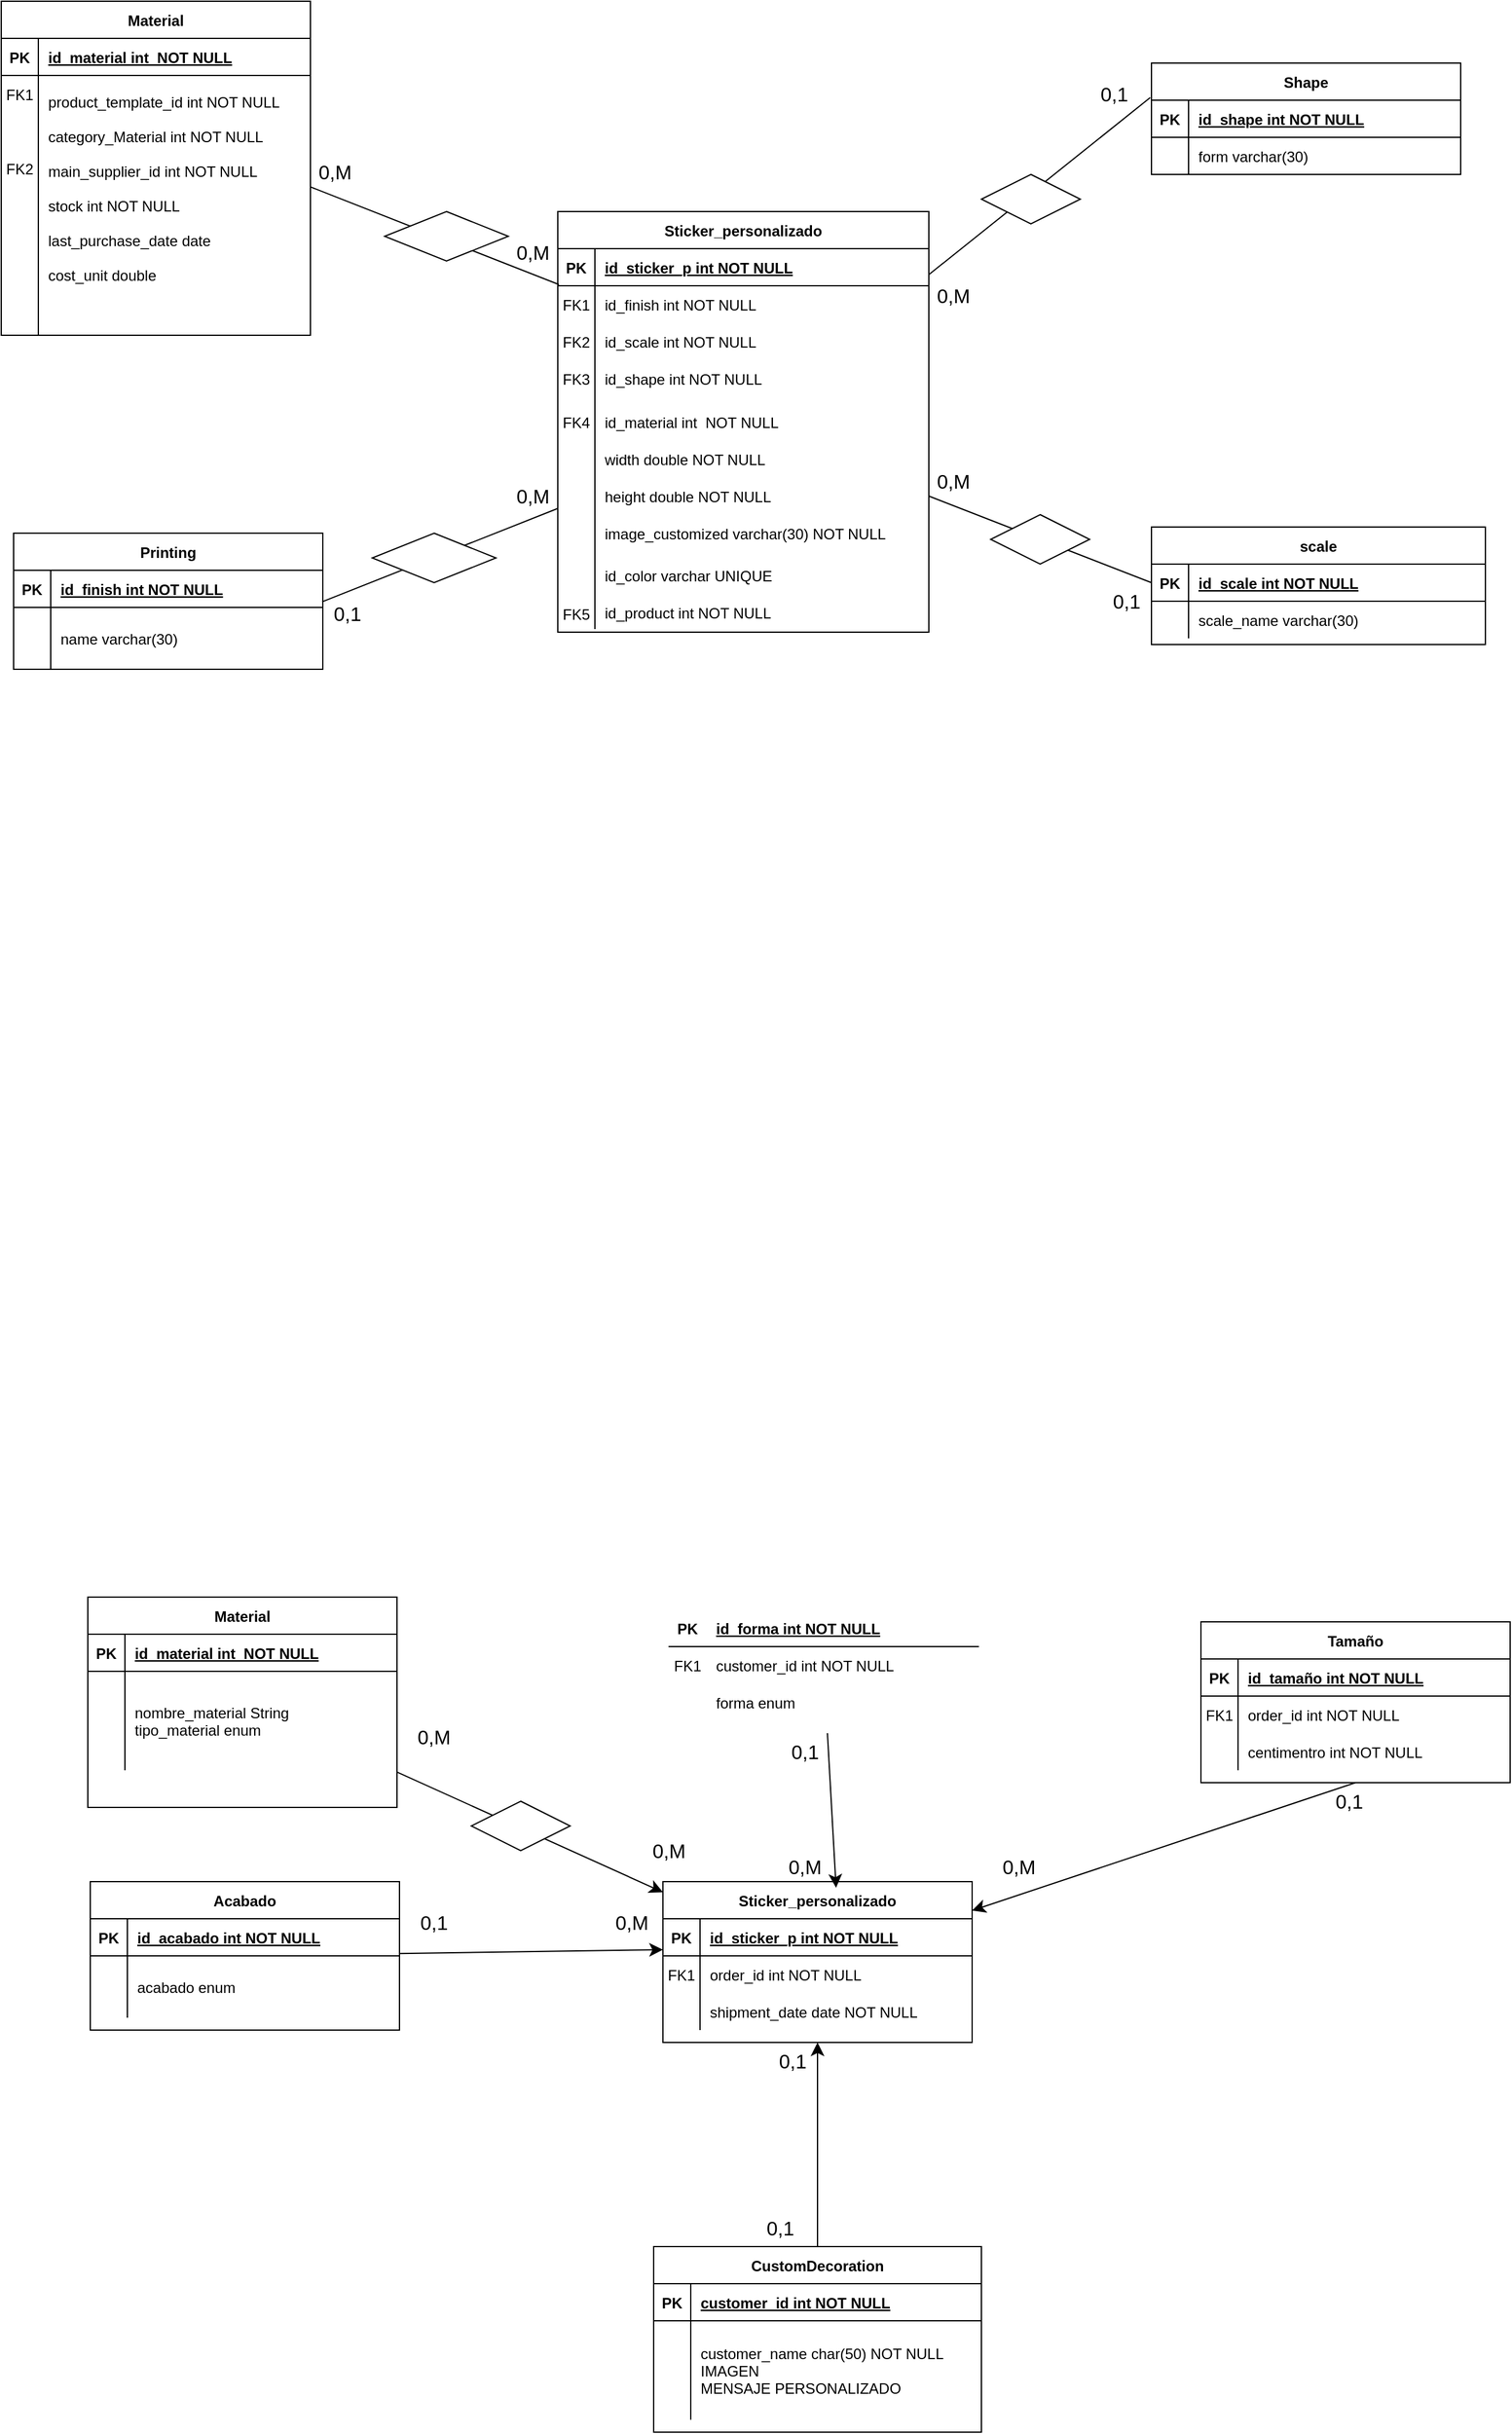 <mxfile version="26.1.0" pages="2">
  <diagram id="R2lEEEUBdFMjLlhIrx00" name="Page-1">
    <mxGraphModel dx="2524" dy="796" grid="1" gridSize="10" guides="1" tooltips="1" connect="1" arrows="1" fold="1" page="1" pageScale="1" pageWidth="850" pageHeight="1100" math="0" shadow="0" extFonts="Permanent Marker^https://fonts.googleapis.com/css?family=Permanent+Marker">
      <root>
        <mxCell id="0" />
        <mxCell id="1" parent="0" />
        <mxCell id="C-vyLk0tnHw3VtMMgP7b-2" value="Shape" style="shape=table;startSize=30;container=1;collapsible=1;childLayout=tableLayout;fixedRows=1;rowLines=0;fontStyle=1;align=center;resizeLast=1;" parent="1" vertex="1">
          <mxGeometry x="830" y="150" width="250" height="90" as="geometry" />
        </mxCell>
        <mxCell id="C-vyLk0tnHw3VtMMgP7b-3" value="" style="shape=partialRectangle;collapsible=0;dropTarget=0;pointerEvents=0;fillColor=none;points=[[0,0.5],[1,0.5]];portConstraint=eastwest;top=0;left=0;right=0;bottom=1;" parent="C-vyLk0tnHw3VtMMgP7b-2" vertex="1">
          <mxGeometry y="30" width="250" height="30" as="geometry" />
        </mxCell>
        <mxCell id="C-vyLk0tnHw3VtMMgP7b-4" value="PK" style="shape=partialRectangle;overflow=hidden;connectable=0;fillColor=none;top=0;left=0;bottom=0;right=0;fontStyle=1;" parent="C-vyLk0tnHw3VtMMgP7b-3" vertex="1">
          <mxGeometry width="30" height="30" as="geometry">
            <mxRectangle width="30" height="30" as="alternateBounds" />
          </mxGeometry>
        </mxCell>
        <mxCell id="C-vyLk0tnHw3VtMMgP7b-5" value="id_shape int NOT NULL " style="shape=partialRectangle;overflow=hidden;connectable=0;fillColor=none;top=0;left=0;bottom=0;right=0;align=left;spacingLeft=6;fontStyle=5;" parent="C-vyLk0tnHw3VtMMgP7b-3" vertex="1">
          <mxGeometry x="30" width="220" height="30" as="geometry">
            <mxRectangle width="220" height="30" as="alternateBounds" />
          </mxGeometry>
        </mxCell>
        <mxCell id="C-vyLk0tnHw3VtMMgP7b-9" value="" style="shape=partialRectangle;collapsible=0;dropTarget=0;pointerEvents=0;fillColor=none;points=[[0,0.5],[1,0.5]];portConstraint=eastwest;top=0;left=0;right=0;bottom=0;" parent="C-vyLk0tnHw3VtMMgP7b-2" vertex="1">
          <mxGeometry y="60" width="250" height="30" as="geometry" />
        </mxCell>
        <mxCell id="C-vyLk0tnHw3VtMMgP7b-10" value="" style="shape=partialRectangle;overflow=hidden;connectable=0;fillColor=none;top=0;left=0;bottom=0;right=0;" parent="C-vyLk0tnHw3VtMMgP7b-9" vertex="1">
          <mxGeometry width="30" height="30" as="geometry">
            <mxRectangle width="30" height="30" as="alternateBounds" />
          </mxGeometry>
        </mxCell>
        <mxCell id="C-vyLk0tnHw3VtMMgP7b-11" value="form varchar(30)" style="shape=partialRectangle;overflow=hidden;connectable=0;fillColor=none;top=0;left=0;bottom=0;right=0;align=left;spacingLeft=6;" parent="C-vyLk0tnHw3VtMMgP7b-9" vertex="1">
          <mxGeometry x="30" width="220" height="30" as="geometry">
            <mxRectangle width="220" height="30" as="alternateBounds" />
          </mxGeometry>
        </mxCell>
        <mxCell id="C-vyLk0tnHw3VtMMgP7b-23" value="Material" style="shape=table;startSize=30;container=1;collapsible=1;childLayout=tableLayout;fixedRows=1;rowLines=0;fontStyle=1;align=center;resizeLast=1;" parent="1" vertex="1">
          <mxGeometry x="-100" y="100" width="250" height="270" as="geometry" />
        </mxCell>
        <mxCell id="C-vyLk0tnHw3VtMMgP7b-24" value="" style="shape=partialRectangle;collapsible=0;dropTarget=0;pointerEvents=0;fillColor=none;points=[[0,0.5],[1,0.5]];portConstraint=eastwest;top=0;left=0;right=0;bottom=1;" parent="C-vyLk0tnHw3VtMMgP7b-23" vertex="1">
          <mxGeometry y="30" width="250" height="30" as="geometry" />
        </mxCell>
        <mxCell id="C-vyLk0tnHw3VtMMgP7b-25" value="PK" style="shape=partialRectangle;overflow=hidden;connectable=0;fillColor=none;top=0;left=0;bottom=0;right=0;fontStyle=1;" parent="C-vyLk0tnHw3VtMMgP7b-24" vertex="1">
          <mxGeometry width="30.0" height="30" as="geometry">
            <mxRectangle width="30.0" height="30" as="alternateBounds" />
          </mxGeometry>
        </mxCell>
        <mxCell id="C-vyLk0tnHw3VtMMgP7b-26" value="id_material int  NOT NULL " style="shape=partialRectangle;overflow=hidden;connectable=0;fillColor=none;top=0;left=0;bottom=0;right=0;align=left;spacingLeft=6;fontStyle=5;" parent="C-vyLk0tnHw3VtMMgP7b-24" vertex="1">
          <mxGeometry x="30.0" width="220.0" height="30" as="geometry">
            <mxRectangle width="220.0" height="30" as="alternateBounds" />
          </mxGeometry>
        </mxCell>
        <mxCell id="C-vyLk0tnHw3VtMMgP7b-27" value="" style="shape=partialRectangle;collapsible=0;dropTarget=0;pointerEvents=0;fillColor=none;points=[[0,0.5],[1,0.5]];portConstraint=eastwest;top=0;left=0;right=0;bottom=0;" parent="C-vyLk0tnHw3VtMMgP7b-23" vertex="1">
          <mxGeometry y="60" width="250" height="210" as="geometry" />
        </mxCell>
        <mxCell id="C-vyLk0tnHw3VtMMgP7b-28" value="" style="shape=partialRectangle;overflow=hidden;connectable=0;fillColor=none;top=0;left=0;bottom=0;right=0;" parent="C-vyLk0tnHw3VtMMgP7b-27" vertex="1">
          <mxGeometry width="30.0" height="210" as="geometry">
            <mxRectangle width="30.0" height="210" as="alternateBounds" />
          </mxGeometry>
        </mxCell>
        <mxCell id="C-vyLk0tnHw3VtMMgP7b-29" value="product_template_id int NOT NULL&#xa;&#xa;category_Material int NOT NULL&#xa;&#xa;main_supplier_id int NOT NULL&#xa;&#xa;stock int NOT NULL&#xa;&#xa;last_purchase_date date&#xa;&#xa;cost_unit double&#xa;&#xa;" style="shape=partialRectangle;overflow=hidden;connectable=0;fillColor=none;top=0;left=0;bottom=0;right=0;align=left;spacingLeft=6;" parent="C-vyLk0tnHw3VtMMgP7b-27" vertex="1">
          <mxGeometry x="30.0" width="220.0" height="210" as="geometry">
            <mxRectangle width="220.0" height="210" as="alternateBounds" />
          </mxGeometry>
        </mxCell>
        <mxCell id="roZNkjC4P9ASNq0moOIY-1" value="Printing" style="shape=table;startSize=30;container=1;collapsible=1;childLayout=tableLayout;fixedRows=1;rowLines=0;fontStyle=1;align=center;resizeLast=1;" parent="1" vertex="1">
          <mxGeometry x="-90" y="530" width="250" height="110" as="geometry" />
        </mxCell>
        <mxCell id="roZNkjC4P9ASNq0moOIY-2" value="" style="shape=partialRectangle;collapsible=0;dropTarget=0;pointerEvents=0;fillColor=none;points=[[0,0.5],[1,0.5]];portConstraint=eastwest;top=0;left=0;right=0;bottom=1;" parent="roZNkjC4P9ASNq0moOIY-1" vertex="1">
          <mxGeometry y="30" width="250" height="30" as="geometry" />
        </mxCell>
        <mxCell id="roZNkjC4P9ASNq0moOIY-3" value="PK" style="shape=partialRectangle;overflow=hidden;connectable=0;fillColor=none;top=0;left=0;bottom=0;right=0;fontStyle=1;" parent="roZNkjC4P9ASNq0moOIY-2" vertex="1">
          <mxGeometry width="30" height="30" as="geometry">
            <mxRectangle width="30" height="30" as="alternateBounds" />
          </mxGeometry>
        </mxCell>
        <mxCell id="roZNkjC4P9ASNq0moOIY-4" value="id_finish int NOT NULL " style="shape=partialRectangle;overflow=hidden;connectable=0;fillColor=none;top=0;left=0;bottom=0;right=0;align=left;spacingLeft=6;fontStyle=5;" parent="roZNkjC4P9ASNq0moOIY-2" vertex="1">
          <mxGeometry x="30" width="220" height="30" as="geometry">
            <mxRectangle width="220" height="30" as="alternateBounds" />
          </mxGeometry>
        </mxCell>
        <mxCell id="roZNkjC4P9ASNq0moOIY-5" value="" style="shape=partialRectangle;collapsible=0;dropTarget=0;pointerEvents=0;fillColor=none;points=[[0,0.5],[1,0.5]];portConstraint=eastwest;top=0;left=0;right=0;bottom=0;" parent="roZNkjC4P9ASNq0moOIY-1" vertex="1">
          <mxGeometry y="60" width="250" height="50" as="geometry" />
        </mxCell>
        <mxCell id="roZNkjC4P9ASNq0moOIY-6" value="" style="shape=partialRectangle;overflow=hidden;connectable=0;fillColor=none;top=0;left=0;bottom=0;right=0;" parent="roZNkjC4P9ASNq0moOIY-5" vertex="1">
          <mxGeometry width="30" height="50" as="geometry">
            <mxRectangle width="30" height="50" as="alternateBounds" />
          </mxGeometry>
        </mxCell>
        <mxCell id="roZNkjC4P9ASNq0moOIY-7" value="name varchar(30)" style="shape=partialRectangle;overflow=hidden;connectable=0;fillColor=none;top=0;left=0;bottom=0;right=0;align=left;spacingLeft=6;" parent="roZNkjC4P9ASNq0moOIY-5" vertex="1">
          <mxGeometry x="30" width="220" height="50" as="geometry">
            <mxRectangle width="220" height="50" as="alternateBounds" />
          </mxGeometry>
        </mxCell>
        <mxCell id="roZNkjC4P9ASNq0moOIY-18" value="Sticker_personalizado" style="shape=table;startSize=30;container=1;collapsible=1;childLayout=tableLayout;fixedRows=1;rowLines=0;fontStyle=1;align=center;resizeLast=1;" parent="1" vertex="1">
          <mxGeometry x="350" y="270" width="300" height="340" as="geometry" />
        </mxCell>
        <mxCell id="roZNkjC4P9ASNq0moOIY-19" value="" style="shape=partialRectangle;collapsible=0;dropTarget=0;pointerEvents=0;fillColor=none;points=[[0,0.5],[1,0.5]];portConstraint=eastwest;top=0;left=0;right=0;bottom=1;" parent="roZNkjC4P9ASNq0moOIY-18" vertex="1">
          <mxGeometry y="30" width="300" height="30" as="geometry" />
        </mxCell>
        <mxCell id="roZNkjC4P9ASNq0moOIY-20" value="PK" style="shape=partialRectangle;overflow=hidden;connectable=0;fillColor=none;top=0;left=0;bottom=0;right=0;fontStyle=1;" parent="roZNkjC4P9ASNq0moOIY-19" vertex="1">
          <mxGeometry width="30" height="30" as="geometry">
            <mxRectangle width="30" height="30" as="alternateBounds" />
          </mxGeometry>
        </mxCell>
        <mxCell id="roZNkjC4P9ASNq0moOIY-21" value="id_sticker_p int NOT NULL " style="shape=partialRectangle;overflow=hidden;connectable=0;fillColor=none;top=0;left=0;bottom=0;right=0;align=left;spacingLeft=6;fontStyle=5;" parent="roZNkjC4P9ASNq0moOIY-19" vertex="1">
          <mxGeometry x="30" width="270" height="30" as="geometry">
            <mxRectangle width="270" height="30" as="alternateBounds" />
          </mxGeometry>
        </mxCell>
        <mxCell id="roZNkjC4P9ASNq0moOIY-22" value="" style="shape=partialRectangle;collapsible=0;dropTarget=0;pointerEvents=0;fillColor=none;points=[[0,0.5],[1,0.5]];portConstraint=eastwest;top=0;left=0;right=0;bottom=0;" parent="roZNkjC4P9ASNq0moOIY-18" vertex="1">
          <mxGeometry y="60" width="300" height="30" as="geometry" />
        </mxCell>
        <mxCell id="roZNkjC4P9ASNq0moOIY-23" value="FK1" style="shape=partialRectangle;overflow=hidden;connectable=0;fillColor=none;top=0;left=0;bottom=0;right=0;" parent="roZNkjC4P9ASNq0moOIY-22" vertex="1">
          <mxGeometry width="30" height="30" as="geometry">
            <mxRectangle width="30" height="30" as="alternateBounds" />
          </mxGeometry>
        </mxCell>
        <mxCell id="roZNkjC4P9ASNq0moOIY-24" value="" style="shape=partialRectangle;overflow=hidden;connectable=0;fillColor=none;top=0;left=0;bottom=0;right=0;align=left;spacingLeft=6;" parent="roZNkjC4P9ASNq0moOIY-22" vertex="1">
          <mxGeometry x="30" width="270" height="30" as="geometry">
            <mxRectangle width="270" height="30" as="alternateBounds" />
          </mxGeometry>
        </mxCell>
        <mxCell id="roZNkjC4P9ASNq0moOIY-25" value="" style="shape=partialRectangle;collapsible=0;dropTarget=0;pointerEvents=0;fillColor=none;points=[[0,0.5],[1,0.5]];portConstraint=eastwest;top=0;left=0;right=0;bottom=0;" parent="roZNkjC4P9ASNq0moOIY-18" vertex="1">
          <mxGeometry y="90" width="300" height="30" as="geometry" />
        </mxCell>
        <mxCell id="roZNkjC4P9ASNq0moOIY-26" value="" style="shape=partialRectangle;overflow=hidden;connectable=0;fillColor=none;top=0;left=0;bottom=0;right=0;" parent="roZNkjC4P9ASNq0moOIY-25" vertex="1">
          <mxGeometry width="30" height="30" as="geometry">
            <mxRectangle width="30" height="30" as="alternateBounds" />
          </mxGeometry>
        </mxCell>
        <mxCell id="roZNkjC4P9ASNq0moOIY-27" value="" style="shape=partialRectangle;overflow=hidden;connectable=0;fillColor=none;top=0;left=0;bottom=0;right=0;align=left;spacingLeft=6;" parent="roZNkjC4P9ASNq0moOIY-25" vertex="1">
          <mxGeometry x="30" width="270" height="30" as="geometry">
            <mxRectangle width="270" height="30" as="alternateBounds" />
          </mxGeometry>
        </mxCell>
        <mxCell id="roZNkjC4P9ASNq0moOIY-43" value="0,1" style="text;html=1;align=center;verticalAlign=middle;whiteSpace=wrap;rounded=0;fontSize=16;" parent="1" vertex="1">
          <mxGeometry x="770" y="160" width="60" height="30" as="geometry" />
        </mxCell>
        <mxCell id="roZNkjC4P9ASNq0moOIY-46" value="0,M" style="text;html=1;align=center;verticalAlign=middle;whiteSpace=wrap;rounded=0;fontSize=16;" parent="1" vertex="1">
          <mxGeometry x="140" y="225" width="60" height="25" as="geometry" />
        </mxCell>
        <mxCell id="roZNkjC4P9ASNq0moOIY-53" value="0,1" style="text;html=1;align=center;verticalAlign=middle;whiteSpace=wrap;rounded=0;fontSize=16;" parent="1" vertex="1">
          <mxGeometry x="150" y="580" width="60" height="30" as="geometry" />
        </mxCell>
        <mxCell id="roZNkjC4P9ASNq0moOIY-65" value="0,M" style="text;html=1;align=center;verticalAlign=middle;whiteSpace=wrap;rounded=0;fontSize=16;" parent="1" vertex="1">
          <mxGeometry x="640" y="325" width="60" height="25" as="geometry" />
        </mxCell>
        <mxCell id="7QJNaDTQIn44hUNAGc5S-1" value="" style="shape=partialRectangle;collapsible=0;dropTarget=0;pointerEvents=0;fillColor=none;points=[[0,0.5],[1,0.5]];portConstraint=eastwest;top=0;left=0;right=0;bottom=1;" parent="1" vertex="1">
          <mxGeometry x="440" y="1400" width="250" height="30" as="geometry" />
        </mxCell>
        <mxCell id="7QJNaDTQIn44hUNAGc5S-2" value="PK" style="shape=partialRectangle;overflow=hidden;connectable=0;fillColor=none;top=0;left=0;bottom=0;right=0;fontStyle=1;" parent="7QJNaDTQIn44hUNAGc5S-1" vertex="1">
          <mxGeometry width="30" height="30" as="geometry">
            <mxRectangle width="30" height="30" as="alternateBounds" />
          </mxGeometry>
        </mxCell>
        <mxCell id="7QJNaDTQIn44hUNAGc5S-3" value="id_forma int NOT NULL " style="shape=partialRectangle;overflow=hidden;connectable=0;fillColor=none;top=0;left=0;bottom=0;right=0;align=left;spacingLeft=6;fontStyle=5;" parent="7QJNaDTQIn44hUNAGc5S-1" vertex="1">
          <mxGeometry x="30" width="220" height="30" as="geometry">
            <mxRectangle width="220" height="30" as="alternateBounds" />
          </mxGeometry>
        </mxCell>
        <mxCell id="7QJNaDTQIn44hUNAGc5S-4" value="" style="shape=partialRectangle;collapsible=0;dropTarget=0;pointerEvents=0;fillColor=none;points=[[0,0.5],[1,0.5]];portConstraint=eastwest;top=0;left=0;right=0;bottom=0;" parent="1" vertex="1">
          <mxGeometry x="440" y="1430" width="250" height="30" as="geometry" />
        </mxCell>
        <mxCell id="7QJNaDTQIn44hUNAGc5S-5" value="FK1" style="shape=partialRectangle;overflow=hidden;connectable=0;fillColor=none;top=0;left=0;bottom=0;right=0;" parent="7QJNaDTQIn44hUNAGc5S-4" vertex="1">
          <mxGeometry width="30" height="30" as="geometry">
            <mxRectangle width="30" height="30" as="alternateBounds" />
          </mxGeometry>
        </mxCell>
        <mxCell id="7QJNaDTQIn44hUNAGc5S-6" value="customer_id int NOT NULL" style="shape=partialRectangle;overflow=hidden;connectable=0;fillColor=none;top=0;left=0;bottom=0;right=0;align=left;spacingLeft=6;" parent="7QJNaDTQIn44hUNAGc5S-4" vertex="1">
          <mxGeometry x="30" width="220" height="30" as="geometry">
            <mxRectangle width="220" height="30" as="alternateBounds" />
          </mxGeometry>
        </mxCell>
        <mxCell id="7QJNaDTQIn44hUNAGc5S-7" value="" style="shape=partialRectangle;collapsible=0;dropTarget=0;pointerEvents=0;fillColor=none;points=[[0,0.5],[1,0.5]];portConstraint=eastwest;top=0;left=0;right=0;bottom=0;" parent="1" vertex="1">
          <mxGeometry x="440" y="1460" width="250" height="30" as="geometry" />
        </mxCell>
        <mxCell id="7QJNaDTQIn44hUNAGc5S-8" value="" style="shape=partialRectangle;overflow=hidden;connectable=0;fillColor=none;top=0;left=0;bottom=0;right=0;" parent="7QJNaDTQIn44hUNAGc5S-7" vertex="1">
          <mxGeometry width="30" height="30" as="geometry">
            <mxRectangle width="30" height="30" as="alternateBounds" />
          </mxGeometry>
        </mxCell>
        <mxCell id="7QJNaDTQIn44hUNAGc5S-9" value="forma enum" style="shape=partialRectangle;overflow=hidden;connectable=0;fillColor=none;top=0;left=0;bottom=0;right=0;align=left;spacingLeft=6;" parent="7QJNaDTQIn44hUNAGc5S-7" vertex="1">
          <mxGeometry x="30" width="220" height="30" as="geometry">
            <mxRectangle width="220" height="30" as="alternateBounds" />
          </mxGeometry>
        </mxCell>
        <mxCell id="7QJNaDTQIn44hUNAGc5S-10" value="Tamaño" style="shape=table;startSize=30;container=1;collapsible=1;childLayout=tableLayout;fixedRows=1;rowLines=0;fontStyle=1;align=center;resizeLast=1;" parent="1" vertex="1">
          <mxGeometry x="870" y="1410" width="250" height="130" as="geometry" />
        </mxCell>
        <mxCell id="7QJNaDTQIn44hUNAGc5S-11" value="" style="shape=partialRectangle;collapsible=0;dropTarget=0;pointerEvents=0;fillColor=none;points=[[0,0.5],[1,0.5]];portConstraint=eastwest;top=0;left=0;right=0;bottom=1;" parent="7QJNaDTQIn44hUNAGc5S-10" vertex="1">
          <mxGeometry y="30" width="250" height="30" as="geometry" />
        </mxCell>
        <mxCell id="7QJNaDTQIn44hUNAGc5S-12" value="PK" style="shape=partialRectangle;overflow=hidden;connectable=0;fillColor=none;top=0;left=0;bottom=0;right=0;fontStyle=1;" parent="7QJNaDTQIn44hUNAGc5S-11" vertex="1">
          <mxGeometry width="30" height="30" as="geometry">
            <mxRectangle width="30" height="30" as="alternateBounds" />
          </mxGeometry>
        </mxCell>
        <mxCell id="7QJNaDTQIn44hUNAGc5S-13" value="id_tamaño int NOT NULL " style="shape=partialRectangle;overflow=hidden;connectable=0;fillColor=none;top=0;left=0;bottom=0;right=0;align=left;spacingLeft=6;fontStyle=5;" parent="7QJNaDTQIn44hUNAGc5S-11" vertex="1">
          <mxGeometry x="30" width="220" height="30" as="geometry">
            <mxRectangle width="220" height="30" as="alternateBounds" />
          </mxGeometry>
        </mxCell>
        <mxCell id="7QJNaDTQIn44hUNAGc5S-14" value="" style="shape=partialRectangle;collapsible=0;dropTarget=0;pointerEvents=0;fillColor=none;points=[[0,0.5],[1,0.5]];portConstraint=eastwest;top=0;left=0;right=0;bottom=0;" parent="7QJNaDTQIn44hUNAGc5S-10" vertex="1">
          <mxGeometry y="60" width="250" height="30" as="geometry" />
        </mxCell>
        <mxCell id="7QJNaDTQIn44hUNAGc5S-15" value="FK1" style="shape=partialRectangle;overflow=hidden;connectable=0;fillColor=none;top=0;left=0;bottom=0;right=0;" parent="7QJNaDTQIn44hUNAGc5S-14" vertex="1">
          <mxGeometry width="30" height="30" as="geometry">
            <mxRectangle width="30" height="30" as="alternateBounds" />
          </mxGeometry>
        </mxCell>
        <mxCell id="7QJNaDTQIn44hUNAGc5S-16" value="order_id int NOT NULL" style="shape=partialRectangle;overflow=hidden;connectable=0;fillColor=none;top=0;left=0;bottom=0;right=0;align=left;spacingLeft=6;" parent="7QJNaDTQIn44hUNAGc5S-14" vertex="1">
          <mxGeometry x="30" width="220" height="30" as="geometry">
            <mxRectangle width="220" height="30" as="alternateBounds" />
          </mxGeometry>
        </mxCell>
        <mxCell id="7QJNaDTQIn44hUNAGc5S-17" value="" style="shape=partialRectangle;collapsible=0;dropTarget=0;pointerEvents=0;fillColor=none;points=[[0,0.5],[1,0.5]];portConstraint=eastwest;top=0;left=0;right=0;bottom=0;" parent="7QJNaDTQIn44hUNAGc5S-10" vertex="1">
          <mxGeometry y="90" width="250" height="30" as="geometry" />
        </mxCell>
        <mxCell id="7QJNaDTQIn44hUNAGc5S-18" value="" style="shape=partialRectangle;overflow=hidden;connectable=0;fillColor=none;top=0;left=0;bottom=0;right=0;" parent="7QJNaDTQIn44hUNAGc5S-17" vertex="1">
          <mxGeometry width="30" height="30" as="geometry">
            <mxRectangle width="30" height="30" as="alternateBounds" />
          </mxGeometry>
        </mxCell>
        <mxCell id="7QJNaDTQIn44hUNAGc5S-19" value="centimentro int NOT NULL" style="shape=partialRectangle;overflow=hidden;connectable=0;fillColor=none;top=0;left=0;bottom=0;right=0;align=left;spacingLeft=6;" parent="7QJNaDTQIn44hUNAGc5S-17" vertex="1">
          <mxGeometry x="30" width="220" height="30" as="geometry">
            <mxRectangle width="220" height="30" as="alternateBounds" />
          </mxGeometry>
        </mxCell>
        <mxCell id="7QJNaDTQIn44hUNAGc5S-20" style="edgeStyle=none;curved=1;rounded=0;orthogonalLoop=1;jettySize=auto;html=1;fontSize=12;startSize=8;endSize=8;" parent="1" source="7QJNaDTQIn44hUNAGc5S-21" target="7QJNaDTQIn44hUNAGc5S-35" edge="1">
          <mxGeometry relative="1" as="geometry" />
        </mxCell>
        <mxCell id="7QJNaDTQIn44hUNAGc5S-21" value="Material" style="shape=table;startSize=30;container=1;collapsible=1;childLayout=tableLayout;fixedRows=1;rowLines=0;fontStyle=1;align=center;resizeLast=1;" parent="1" vertex="1">
          <mxGeometry x="-30" y="1390" width="250" height="170" as="geometry" />
        </mxCell>
        <mxCell id="7QJNaDTQIn44hUNAGc5S-22" value="" style="shape=partialRectangle;collapsible=0;dropTarget=0;pointerEvents=0;fillColor=none;points=[[0,0.5],[1,0.5]];portConstraint=eastwest;top=0;left=0;right=0;bottom=1;" parent="7QJNaDTQIn44hUNAGc5S-21" vertex="1">
          <mxGeometry y="30" width="250" height="30" as="geometry" />
        </mxCell>
        <mxCell id="7QJNaDTQIn44hUNAGc5S-23" value="PK" style="shape=partialRectangle;overflow=hidden;connectable=0;fillColor=none;top=0;left=0;bottom=0;right=0;fontStyle=1;" parent="7QJNaDTQIn44hUNAGc5S-22" vertex="1">
          <mxGeometry width="30" height="30" as="geometry">
            <mxRectangle width="30" height="30" as="alternateBounds" />
          </mxGeometry>
        </mxCell>
        <mxCell id="7QJNaDTQIn44hUNAGc5S-24" value="id_material int  NOT NULL " style="shape=partialRectangle;overflow=hidden;connectable=0;fillColor=none;top=0;left=0;bottom=0;right=0;align=left;spacingLeft=6;fontStyle=5;" parent="7QJNaDTQIn44hUNAGc5S-22" vertex="1">
          <mxGeometry x="30" width="220" height="30" as="geometry">
            <mxRectangle width="220" height="30" as="alternateBounds" />
          </mxGeometry>
        </mxCell>
        <mxCell id="7QJNaDTQIn44hUNAGc5S-25" value="" style="shape=partialRectangle;collapsible=0;dropTarget=0;pointerEvents=0;fillColor=none;points=[[0,0.5],[1,0.5]];portConstraint=eastwest;top=0;left=0;right=0;bottom=0;" parent="7QJNaDTQIn44hUNAGc5S-21" vertex="1">
          <mxGeometry y="60" width="250" height="80" as="geometry" />
        </mxCell>
        <mxCell id="7QJNaDTQIn44hUNAGc5S-26" value="" style="shape=partialRectangle;overflow=hidden;connectable=0;fillColor=none;top=0;left=0;bottom=0;right=0;" parent="7QJNaDTQIn44hUNAGc5S-25" vertex="1">
          <mxGeometry width="30" height="80" as="geometry">
            <mxRectangle width="30" height="80" as="alternateBounds" />
          </mxGeometry>
        </mxCell>
        <mxCell id="7QJNaDTQIn44hUNAGc5S-27" value="nombre_material String&#xa;tipo_material enum" style="shape=partialRectangle;overflow=hidden;connectable=0;fillColor=none;top=0;left=0;bottom=0;right=0;align=left;spacingLeft=6;" parent="7QJNaDTQIn44hUNAGc5S-25" vertex="1">
          <mxGeometry x="30" width="220" height="80" as="geometry">
            <mxRectangle width="220" height="80" as="alternateBounds" />
          </mxGeometry>
        </mxCell>
        <mxCell id="7QJNaDTQIn44hUNAGc5S-28" value="Acabado" style="shape=table;startSize=30;container=1;collapsible=1;childLayout=tableLayout;fixedRows=1;rowLines=0;fontStyle=1;align=center;resizeLast=1;" parent="1" vertex="1">
          <mxGeometry x="-28" y="1620" width="250" height="120" as="geometry" />
        </mxCell>
        <mxCell id="7QJNaDTQIn44hUNAGc5S-29" value="" style="shape=partialRectangle;collapsible=0;dropTarget=0;pointerEvents=0;fillColor=none;points=[[0,0.5],[1,0.5]];portConstraint=eastwest;top=0;left=0;right=0;bottom=1;" parent="7QJNaDTQIn44hUNAGc5S-28" vertex="1">
          <mxGeometry y="30" width="250" height="30" as="geometry" />
        </mxCell>
        <mxCell id="7QJNaDTQIn44hUNAGc5S-30" value="PK" style="shape=partialRectangle;overflow=hidden;connectable=0;fillColor=none;top=0;left=0;bottom=0;right=0;fontStyle=1;" parent="7QJNaDTQIn44hUNAGc5S-29" vertex="1">
          <mxGeometry width="30" height="30" as="geometry">
            <mxRectangle width="30" height="30" as="alternateBounds" />
          </mxGeometry>
        </mxCell>
        <mxCell id="7QJNaDTQIn44hUNAGc5S-31" value="id_acabado int NOT NULL " style="shape=partialRectangle;overflow=hidden;connectable=0;fillColor=none;top=0;left=0;bottom=0;right=0;align=left;spacingLeft=6;fontStyle=5;" parent="7QJNaDTQIn44hUNAGc5S-29" vertex="1">
          <mxGeometry x="30" width="220" height="30" as="geometry">
            <mxRectangle width="220" height="30" as="alternateBounds" />
          </mxGeometry>
        </mxCell>
        <mxCell id="7QJNaDTQIn44hUNAGc5S-32" value="" style="shape=partialRectangle;collapsible=0;dropTarget=0;pointerEvents=0;fillColor=none;points=[[0,0.5],[1,0.5]];portConstraint=eastwest;top=0;left=0;right=0;bottom=0;" parent="7QJNaDTQIn44hUNAGc5S-28" vertex="1">
          <mxGeometry y="60" width="250" height="50" as="geometry" />
        </mxCell>
        <mxCell id="7QJNaDTQIn44hUNAGc5S-33" value="" style="shape=partialRectangle;overflow=hidden;connectable=0;fillColor=none;top=0;left=0;bottom=0;right=0;" parent="7QJNaDTQIn44hUNAGc5S-32" vertex="1">
          <mxGeometry width="30" height="50" as="geometry">
            <mxRectangle width="30" height="50" as="alternateBounds" />
          </mxGeometry>
        </mxCell>
        <mxCell id="7QJNaDTQIn44hUNAGc5S-34" value="acabado enum" style="shape=partialRectangle;overflow=hidden;connectable=0;fillColor=none;top=0;left=0;bottom=0;right=0;align=left;spacingLeft=6;" parent="7QJNaDTQIn44hUNAGc5S-32" vertex="1">
          <mxGeometry x="30" width="220" height="50" as="geometry">
            <mxRectangle width="220" height="50" as="alternateBounds" />
          </mxGeometry>
        </mxCell>
        <mxCell id="7QJNaDTQIn44hUNAGc5S-35" value="Sticker_personalizado" style="shape=table;startSize=30;container=1;collapsible=1;childLayout=tableLayout;fixedRows=1;rowLines=0;fontStyle=1;align=center;resizeLast=1;" parent="1" vertex="1">
          <mxGeometry x="435" y="1620" width="250" height="130" as="geometry" />
        </mxCell>
        <mxCell id="7QJNaDTQIn44hUNAGc5S-36" value="" style="shape=partialRectangle;collapsible=0;dropTarget=0;pointerEvents=0;fillColor=none;points=[[0,0.5],[1,0.5]];portConstraint=eastwest;top=0;left=0;right=0;bottom=1;" parent="7QJNaDTQIn44hUNAGc5S-35" vertex="1">
          <mxGeometry y="30" width="250" height="30" as="geometry" />
        </mxCell>
        <mxCell id="7QJNaDTQIn44hUNAGc5S-37" value="PK" style="shape=partialRectangle;overflow=hidden;connectable=0;fillColor=none;top=0;left=0;bottom=0;right=0;fontStyle=1;" parent="7QJNaDTQIn44hUNAGc5S-36" vertex="1">
          <mxGeometry width="30" height="30" as="geometry">
            <mxRectangle width="30" height="30" as="alternateBounds" />
          </mxGeometry>
        </mxCell>
        <mxCell id="7QJNaDTQIn44hUNAGc5S-38" value="id_sticker_p int NOT NULL " style="shape=partialRectangle;overflow=hidden;connectable=0;fillColor=none;top=0;left=0;bottom=0;right=0;align=left;spacingLeft=6;fontStyle=5;" parent="7QJNaDTQIn44hUNAGc5S-36" vertex="1">
          <mxGeometry x="30" width="220" height="30" as="geometry">
            <mxRectangle width="220" height="30" as="alternateBounds" />
          </mxGeometry>
        </mxCell>
        <mxCell id="7QJNaDTQIn44hUNAGc5S-39" value="" style="shape=partialRectangle;collapsible=0;dropTarget=0;pointerEvents=0;fillColor=none;points=[[0,0.5],[1,0.5]];portConstraint=eastwest;top=0;left=0;right=0;bottom=0;" parent="7QJNaDTQIn44hUNAGc5S-35" vertex="1">
          <mxGeometry y="60" width="250" height="30" as="geometry" />
        </mxCell>
        <mxCell id="7QJNaDTQIn44hUNAGc5S-40" value="FK1" style="shape=partialRectangle;overflow=hidden;connectable=0;fillColor=none;top=0;left=0;bottom=0;right=0;" parent="7QJNaDTQIn44hUNAGc5S-39" vertex="1">
          <mxGeometry width="30" height="30" as="geometry">
            <mxRectangle width="30" height="30" as="alternateBounds" />
          </mxGeometry>
        </mxCell>
        <mxCell id="7QJNaDTQIn44hUNAGc5S-41" value="order_id int NOT NULL" style="shape=partialRectangle;overflow=hidden;connectable=0;fillColor=none;top=0;left=0;bottom=0;right=0;align=left;spacingLeft=6;" parent="7QJNaDTQIn44hUNAGc5S-39" vertex="1">
          <mxGeometry x="30" width="220" height="30" as="geometry">
            <mxRectangle width="220" height="30" as="alternateBounds" />
          </mxGeometry>
        </mxCell>
        <mxCell id="7QJNaDTQIn44hUNAGc5S-42" value="" style="shape=partialRectangle;collapsible=0;dropTarget=0;pointerEvents=0;fillColor=none;points=[[0,0.5],[1,0.5]];portConstraint=eastwest;top=0;left=0;right=0;bottom=0;" parent="7QJNaDTQIn44hUNAGc5S-35" vertex="1">
          <mxGeometry y="90" width="250" height="30" as="geometry" />
        </mxCell>
        <mxCell id="7QJNaDTQIn44hUNAGc5S-43" value="" style="shape=partialRectangle;overflow=hidden;connectable=0;fillColor=none;top=0;left=0;bottom=0;right=0;" parent="7QJNaDTQIn44hUNAGc5S-42" vertex="1">
          <mxGeometry width="30" height="30" as="geometry">
            <mxRectangle width="30" height="30" as="alternateBounds" />
          </mxGeometry>
        </mxCell>
        <mxCell id="7QJNaDTQIn44hUNAGc5S-44" value="shipment_date date NOT NULL" style="shape=partialRectangle;overflow=hidden;connectable=0;fillColor=none;top=0;left=0;bottom=0;right=0;align=left;spacingLeft=6;" parent="7QJNaDTQIn44hUNAGc5S-42" vertex="1">
          <mxGeometry x="30" width="220" height="30" as="geometry">
            <mxRectangle width="220" height="30" as="alternateBounds" />
          </mxGeometry>
        </mxCell>
        <mxCell id="7QJNaDTQIn44hUNAGc5S-45" style="edgeStyle=none;curved=1;rounded=0;orthogonalLoop=1;jettySize=auto;html=1;entryX=0.5;entryY=1;entryDx=0;entryDy=0;fontSize=12;startSize=8;endSize=8;" parent="1" source="7QJNaDTQIn44hUNAGc5S-46" target="7QJNaDTQIn44hUNAGc5S-35" edge="1">
          <mxGeometry relative="1" as="geometry" />
        </mxCell>
        <mxCell id="7QJNaDTQIn44hUNAGc5S-46" value="CustomDecoration" style="shape=table;startSize=30;container=1;collapsible=1;childLayout=tableLayout;fixedRows=1;rowLines=0;fontStyle=1;align=center;resizeLast=1;" parent="1" vertex="1">
          <mxGeometry x="427.5" y="1915" width="265" height="150" as="geometry" />
        </mxCell>
        <mxCell id="7QJNaDTQIn44hUNAGc5S-47" value="" style="shape=partialRectangle;collapsible=0;dropTarget=0;pointerEvents=0;fillColor=none;points=[[0,0.5],[1,0.5]];portConstraint=eastwest;top=0;left=0;right=0;bottom=1;" parent="7QJNaDTQIn44hUNAGc5S-46" vertex="1">
          <mxGeometry y="30" width="265" height="30" as="geometry" />
        </mxCell>
        <mxCell id="7QJNaDTQIn44hUNAGc5S-48" value="PK" style="shape=partialRectangle;overflow=hidden;connectable=0;fillColor=none;top=0;left=0;bottom=0;right=0;fontStyle=1;" parent="7QJNaDTQIn44hUNAGc5S-47" vertex="1">
          <mxGeometry width="30" height="30" as="geometry">
            <mxRectangle width="30" height="30" as="alternateBounds" />
          </mxGeometry>
        </mxCell>
        <mxCell id="7QJNaDTQIn44hUNAGc5S-49" value="customer_id int NOT NULL " style="shape=partialRectangle;overflow=hidden;connectable=0;fillColor=none;top=0;left=0;bottom=0;right=0;align=left;spacingLeft=6;fontStyle=5;" parent="7QJNaDTQIn44hUNAGc5S-47" vertex="1">
          <mxGeometry x="30" width="235" height="30" as="geometry">
            <mxRectangle width="235" height="30" as="alternateBounds" />
          </mxGeometry>
        </mxCell>
        <mxCell id="7QJNaDTQIn44hUNAGc5S-50" value="" style="shape=partialRectangle;collapsible=0;dropTarget=0;pointerEvents=0;fillColor=none;points=[[0,0.5],[1,0.5]];portConstraint=eastwest;top=0;left=0;right=0;bottom=0;" parent="7QJNaDTQIn44hUNAGc5S-46" vertex="1">
          <mxGeometry y="60" width="265" height="80" as="geometry" />
        </mxCell>
        <mxCell id="7QJNaDTQIn44hUNAGc5S-51" value="" style="shape=partialRectangle;overflow=hidden;connectable=0;fillColor=none;top=0;left=0;bottom=0;right=0;" parent="7QJNaDTQIn44hUNAGc5S-50" vertex="1">
          <mxGeometry width="30" height="80" as="geometry">
            <mxRectangle width="30" height="80" as="alternateBounds" />
          </mxGeometry>
        </mxCell>
        <mxCell id="7QJNaDTQIn44hUNAGc5S-52" value="customer_name char(50) NOT NULL&#xa;IMAGEN&#xa;MENSAJE PERSONALIZADO" style="shape=partialRectangle;overflow=hidden;connectable=0;fillColor=none;top=0;left=0;bottom=0;right=0;align=left;spacingLeft=6;" parent="7QJNaDTQIn44hUNAGc5S-50" vertex="1">
          <mxGeometry x="30" width="235" height="80" as="geometry">
            <mxRectangle width="235" height="80" as="alternateBounds" />
          </mxGeometry>
        </mxCell>
        <mxCell id="7QJNaDTQIn44hUNAGc5S-53" value="0,1" style="text;html=1;align=center;verticalAlign=middle;whiteSpace=wrap;rounded=0;fontSize=16;" parent="1" vertex="1">
          <mxGeometry x="520" y="1500" width="60" height="30" as="geometry" />
        </mxCell>
        <mxCell id="7QJNaDTQIn44hUNAGc5S-54" value="0,M" style="text;html=1;align=center;verticalAlign=middle;whiteSpace=wrap;rounded=0;fontSize=16;" parent="1" vertex="1">
          <mxGeometry x="410" y="1580" width="60" height="30" as="geometry" />
        </mxCell>
        <mxCell id="7QJNaDTQIn44hUNAGc5S-55" style="edgeStyle=none;curved=1;rounded=0;orthogonalLoop=1;jettySize=auto;html=1;entryX=0.56;entryY=0.038;entryDx=0;entryDy=0;entryPerimeter=0;fontSize=12;startSize=8;endSize=8;" parent="1" target="7QJNaDTQIn44hUNAGc5S-35" edge="1">
          <mxGeometry relative="1" as="geometry">
            <mxPoint x="568" y="1500" as="sourcePoint" />
          </mxGeometry>
        </mxCell>
        <mxCell id="7QJNaDTQIn44hUNAGc5S-56" value="0,M" style="text;html=1;align=center;verticalAlign=middle;whiteSpace=wrap;rounded=0;fontSize=16;" parent="1" vertex="1">
          <mxGeometry x="220" y="1490" width="60" height="25" as="geometry" />
        </mxCell>
        <mxCell id="7QJNaDTQIn44hUNAGc5S-57" value="0,M" style="text;html=1;align=center;verticalAlign=middle;whiteSpace=wrap;rounded=0;fontSize=16;" parent="1" vertex="1">
          <mxGeometry x="520" y="1595" width="60" height="25" as="geometry" />
        </mxCell>
        <mxCell id="7QJNaDTQIn44hUNAGc5S-58" style="edgeStyle=none;curved=1;rounded=0;orthogonalLoop=1;jettySize=auto;html=1;entryX=0;entryY=0.833;entryDx=0;entryDy=0;entryPerimeter=0;fontSize=12;startSize=8;endSize=8;" parent="1" source="7QJNaDTQIn44hUNAGc5S-28" target="7QJNaDTQIn44hUNAGc5S-36" edge="1">
          <mxGeometry relative="1" as="geometry" />
        </mxCell>
        <mxCell id="7QJNaDTQIn44hUNAGc5S-59" value="0,1" style="text;html=1;align=center;verticalAlign=middle;whiteSpace=wrap;rounded=0;fontSize=16;" parent="1" vertex="1">
          <mxGeometry x="220" y="1637.5" width="60" height="30" as="geometry" />
        </mxCell>
        <mxCell id="7QJNaDTQIn44hUNAGc5S-60" value="0,M" style="text;html=1;align=center;verticalAlign=middle;whiteSpace=wrap;rounded=0;fontSize=16;" parent="1" vertex="1">
          <mxGeometry x="380" y="1640" width="60" height="25" as="geometry" />
        </mxCell>
        <mxCell id="7QJNaDTQIn44hUNAGc5S-61" value="0,1" style="text;html=1;align=center;verticalAlign=middle;whiteSpace=wrap;rounded=0;fontSize=16;" parent="1" vertex="1">
          <mxGeometry x="500" y="1885" width="60" height="30" as="geometry" />
        </mxCell>
        <mxCell id="7QJNaDTQIn44hUNAGc5S-62" value="0,1" style="text;html=1;align=center;verticalAlign=middle;whiteSpace=wrap;rounded=0;fontSize=16;" parent="1" vertex="1">
          <mxGeometry x="510" y="1750" width="60" height="30" as="geometry" />
        </mxCell>
        <mxCell id="7QJNaDTQIn44hUNAGc5S-63" style="edgeStyle=none;curved=1;rounded=0;orthogonalLoop=1;jettySize=auto;html=1;fontSize=12;startSize=8;endSize=8;exitX=0.5;exitY=1;exitDx=0;exitDy=0;" parent="1" source="7QJNaDTQIn44hUNAGc5S-10" target="7QJNaDTQIn44hUNAGc5S-35" edge="1">
          <mxGeometry relative="1" as="geometry" />
        </mxCell>
        <mxCell id="7QJNaDTQIn44hUNAGc5S-64" value="0,1" style="text;html=1;align=center;verticalAlign=middle;whiteSpace=wrap;rounded=0;fontSize=16;" parent="1" vertex="1">
          <mxGeometry x="960" y="1540" width="60" height="30" as="geometry" />
        </mxCell>
        <mxCell id="7QJNaDTQIn44hUNAGc5S-65" value="0,M" style="text;html=1;align=center;verticalAlign=middle;whiteSpace=wrap;rounded=0;fontSize=16;" parent="1" vertex="1">
          <mxGeometry x="692.5" y="1595" width="60" height="25" as="geometry" />
        </mxCell>
        <mxCell id="7QJNaDTQIn44hUNAGc5S-66" value="" style="rhombus;whiteSpace=wrap;html=1;" parent="1" vertex="1">
          <mxGeometry x="280" y="1555" width="80" height="40" as="geometry" />
        </mxCell>
        <mxCell id="xvklCG4TWIMtSkGOhmH1-11" value="FK2" style="shape=partialRectangle;overflow=hidden;connectable=0;fillColor=none;top=0;left=0;bottom=0;right=0;" parent="1" vertex="1">
          <mxGeometry x="350" y="360" width="30" height="30" as="geometry">
            <mxRectangle width="30" height="30" as="alternateBounds" />
          </mxGeometry>
        </mxCell>
        <mxCell id="xvklCG4TWIMtSkGOhmH1-12" value="FK3" style="shape=partialRectangle;overflow=hidden;connectable=0;fillColor=none;top=0;left=0;bottom=0;right=0;" parent="1" vertex="1">
          <mxGeometry x="350" y="390" width="30" height="30" as="geometry">
            <mxRectangle width="30" height="30" as="alternateBounds" />
          </mxGeometry>
        </mxCell>
        <mxCell id="xvklCG4TWIMtSkGOhmH1-14" value="image_customized varchar(30) NOT NULL" style="shape=partialRectangle;overflow=hidden;connectable=0;fillColor=none;top=0;left=0;bottom=0;right=0;align=left;spacingLeft=6;" parent="1" vertex="1">
          <mxGeometry x="380" y="515" width="270" height="30" as="geometry">
            <mxRectangle width="235" height="80" as="alternateBounds" />
          </mxGeometry>
        </mxCell>
        <mxCell id="xvklCG4TWIMtSkGOhmH1-15" value="id_scale int NOT NULL" style="shape=partialRectangle;overflow=hidden;connectable=0;fillColor=none;top=0;left=0;bottom=0;right=0;align=left;spacingLeft=6;" parent="1" vertex="1">
          <mxGeometry x="380" y="360" width="220" height="30" as="geometry">
            <mxRectangle width="235" height="80" as="alternateBounds" />
          </mxGeometry>
        </mxCell>
        <mxCell id="xvklCG4TWIMtSkGOhmH1-16" value="id_material int  NOT NULL" style="shape=partialRectangle;overflow=hidden;connectable=0;fillColor=none;top=0;left=0;bottom=0;right=0;align=left;spacingLeft=6;" parent="1" vertex="1">
          <mxGeometry x="380" y="425" width="220" height="30" as="geometry">
            <mxRectangle width="235" height="80" as="alternateBounds" />
          </mxGeometry>
        </mxCell>
        <mxCell id="xvklCG4TWIMtSkGOhmH1-17" value="id_shape int NOT NULL" style="shape=partialRectangle;overflow=hidden;connectable=0;fillColor=none;top=0;left=0;bottom=0;right=0;align=left;spacingLeft=6;" parent="1" vertex="1">
          <mxGeometry x="380" y="390" width="220" height="30" as="geometry">
            <mxRectangle width="235" height="80" as="alternateBounds" />
          </mxGeometry>
        </mxCell>
        <mxCell id="xvklCG4TWIMtSkGOhmH1-18" value="id_finish int NOT NULL" style="shape=partialRectangle;overflow=hidden;connectable=0;fillColor=none;top=0;left=0;bottom=0;right=0;align=left;spacingLeft=6;" parent="1" vertex="1">
          <mxGeometry x="380" y="330" width="220" height="30" as="geometry">
            <mxRectangle width="235" height="80" as="alternateBounds" />
          </mxGeometry>
        </mxCell>
        <mxCell id="xvklCG4TWIMtSkGOhmH1-29" value="width double NOT NULL" style="shape=partialRectangle;overflow=hidden;connectable=0;fillColor=none;top=0;left=0;bottom=0;right=0;align=left;spacingLeft=6;" parent="1" vertex="1">
          <mxGeometry x="380" y="455" width="220" height="30" as="geometry">
            <mxRectangle width="240" height="30" as="alternateBounds" />
          </mxGeometry>
        </mxCell>
        <mxCell id="xvklCG4TWIMtSkGOhmH1-30" value="height double NOT NULL" style="shape=partialRectangle;overflow=hidden;connectable=0;fillColor=none;top=0;left=0;bottom=0;right=0;align=left;spacingLeft=6;" parent="1" vertex="1">
          <mxGeometry x="380" y="485" width="220" height="30" as="geometry">
            <mxRectangle width="240" height="30" as="alternateBounds" />
          </mxGeometry>
        </mxCell>
        <mxCell id="glYzU09OuYiZTrMRzOZW-1" value="" style="endArrow=none;html=1;rounded=0;" parent="1" edge="1">
          <mxGeometry width="50" height="50" relative="1" as="geometry">
            <mxPoint x="380" y="607.5" as="sourcePoint" />
            <mxPoint x="380" y="387.5" as="targetPoint" />
          </mxGeometry>
        </mxCell>
        <mxCell id="C-vyLk0tnHw3VtMMgP7b-13" value="scale" style="shape=table;startSize=30;container=1;collapsible=1;childLayout=tableLayout;fixedRows=1;rowLines=0;fontStyle=1;align=center;resizeLast=1;" parent="1" vertex="1">
          <mxGeometry x="830" y="525" width="270" height="95" as="geometry">
            <mxRectangle x="830" y="525" width="70" height="30" as="alternateBounds" />
          </mxGeometry>
        </mxCell>
        <mxCell id="C-vyLk0tnHw3VtMMgP7b-14" value="" style="shape=partialRectangle;collapsible=0;dropTarget=0;pointerEvents=0;fillColor=none;points=[[0,0.5],[1,0.5]];portConstraint=eastwest;top=0;left=0;right=0;bottom=1;" parent="C-vyLk0tnHw3VtMMgP7b-13" vertex="1">
          <mxGeometry y="30" width="270" height="30" as="geometry" />
        </mxCell>
        <mxCell id="C-vyLk0tnHw3VtMMgP7b-15" value="PK" style="shape=partialRectangle;overflow=hidden;connectable=0;fillColor=none;top=0;left=0;bottom=0;right=0;fontStyle=1;" parent="C-vyLk0tnHw3VtMMgP7b-14" vertex="1">
          <mxGeometry width="30" height="30" as="geometry">
            <mxRectangle width="30" height="30" as="alternateBounds" />
          </mxGeometry>
        </mxCell>
        <mxCell id="C-vyLk0tnHw3VtMMgP7b-16" value="id_scale int NOT NULL " style="shape=partialRectangle;overflow=hidden;connectable=0;fillColor=none;top=0;left=0;bottom=0;right=0;align=left;spacingLeft=6;fontStyle=5;" parent="C-vyLk0tnHw3VtMMgP7b-14" vertex="1">
          <mxGeometry x="30" width="240" height="30" as="geometry">
            <mxRectangle width="240" height="30" as="alternateBounds" />
          </mxGeometry>
        </mxCell>
        <mxCell id="C-vyLk0tnHw3VtMMgP7b-20" value="" style="shape=partialRectangle;collapsible=0;dropTarget=0;pointerEvents=0;fillColor=none;points=[[0,0.5],[1,0.5]];portConstraint=eastwest;top=0;left=0;right=0;bottom=0;" parent="C-vyLk0tnHw3VtMMgP7b-13" vertex="1">
          <mxGeometry y="60" width="270" height="30" as="geometry" />
        </mxCell>
        <mxCell id="C-vyLk0tnHw3VtMMgP7b-21" value="" style="shape=partialRectangle;overflow=hidden;connectable=0;fillColor=none;top=0;left=0;bottom=0;right=0;" parent="C-vyLk0tnHw3VtMMgP7b-20" vertex="1">
          <mxGeometry width="30" height="30" as="geometry">
            <mxRectangle width="30" height="30" as="alternateBounds" />
          </mxGeometry>
        </mxCell>
        <mxCell id="C-vyLk0tnHw3VtMMgP7b-22" value="scale_name varchar(30)" style="shape=partialRectangle;overflow=hidden;connectable=0;fillColor=none;top=0;left=0;bottom=0;right=0;align=left;spacingLeft=6;" parent="C-vyLk0tnHw3VtMMgP7b-20" vertex="1">
          <mxGeometry x="30" width="240" height="30" as="geometry">
            <mxRectangle width="240" height="30" as="alternateBounds" />
          </mxGeometry>
        </mxCell>
        <mxCell id="roZNkjC4P9ASNq0moOIY-64" value="0,1" style="text;html=1;align=center;verticalAlign=middle;whiteSpace=wrap;rounded=0;fontSize=16;" parent="1" vertex="1">
          <mxGeometry x="780" y="570" width="60" height="30" as="geometry" />
        </mxCell>
        <mxCell id="Y3n6cJqemvesl2L4BgxB-1" value="&lt;div&gt;&lt;span style=&quot;background-color: transparent; color: light-dark(rgb(0, 0, 0), rgb(255, 255, 255));&quot;&gt;id_color varchar UNIQUE&lt;/span&gt;&lt;/div&gt;" style="text;html=1;align=left;verticalAlign=middle;resizable=0;points=[];autosize=1;strokeColor=none;fillColor=none;spacingLeft=6;" parent="1" vertex="1">
          <mxGeometry x="380" y="550" width="160" height="30" as="geometry" />
        </mxCell>
        <mxCell id="glYzU09OuYiZTrMRzOZW-5" value="FK4" style="shape=partialRectangle;overflow=hidden;connectable=0;fillColor=none;top=0;left=0;bottom=0;right=0;" parent="1" vertex="1">
          <mxGeometry x="350" y="425" width="30" height="30" as="geometry">
            <mxRectangle width="30" height="30" as="alternateBounds" />
          </mxGeometry>
        </mxCell>
        <mxCell id="glYzU09OuYiZTrMRzOZW-6" value="0,M" style="text;html=1;align=center;verticalAlign=middle;whiteSpace=wrap;rounded=0;fontSize=16;" parent="1" vertex="1">
          <mxGeometry x="640" y="475" width="60" height="25" as="geometry" />
        </mxCell>
        <mxCell id="glYzU09OuYiZTrMRzOZW-7" value="0,M" style="text;html=1;align=center;verticalAlign=middle;whiteSpace=wrap;rounded=0;fontSize=16;" parent="1" vertex="1">
          <mxGeometry x="300" y="485" width="60" height="30" as="geometry" />
        </mxCell>
        <mxCell id="glYzU09OuYiZTrMRzOZW-8" value="FK5" style="shape=partialRectangle;overflow=hidden;connectable=0;fillColor=none;top=0;left=0;bottom=0;right=0;" parent="1" vertex="1">
          <mxGeometry x="350" y="580" width="30" height="30" as="geometry">
            <mxRectangle width="30" height="30" as="alternateBounds" />
          </mxGeometry>
        </mxCell>
        <mxCell id="glYzU09OuYiZTrMRzOZW-9" value="&lt;div&gt;&lt;span style=&quot;background-color: transparent; color: light-dark(rgb(0, 0, 0), rgb(255, 255, 255));&quot;&gt;id_product int NOT NULL&lt;/span&gt;&lt;/div&gt;" style="text;html=1;align=left;verticalAlign=middle;resizable=0;points=[];autosize=1;strokeColor=none;fillColor=none;spacingLeft=6;" parent="1" vertex="1">
          <mxGeometry x="380" y="580" width="160" height="30" as="geometry" />
        </mxCell>
        <mxCell id="oO0M4HbDdA5dVNDl_d3h-1" value="FK1" style="shape=partialRectangle;overflow=hidden;connectable=0;fillColor=none;top=0;left=0;bottom=0;right=0;" vertex="1" parent="1">
          <mxGeometry x="-100" y="160" width="30" height="30" as="geometry">
            <mxRectangle width="30" height="30" as="alternateBounds" />
          </mxGeometry>
        </mxCell>
        <mxCell id="oO0M4HbDdA5dVNDl_d3h-2" value="FK2" style="shape=partialRectangle;overflow=hidden;connectable=0;fillColor=none;top=0;left=0;bottom=0;right=0;" vertex="1" parent="1">
          <mxGeometry x="-100" y="220" width="30" height="30" as="geometry">
            <mxRectangle width="30" height="30" as="alternateBounds" />
          </mxGeometry>
        </mxCell>
        <mxCell id="oO0M4HbDdA5dVNDl_d3h-7" value="" style="endArrow=none;html=1;rounded=0;fontSize=12;startSize=8;endSize=8;curved=1;exitX=0.998;exitY=0.849;exitDx=0;exitDy=0;exitPerimeter=0;" edge="1" parent="1" source="roZNkjC4P9ASNq0moOIY-2">
          <mxGeometry width="50" height="50" relative="1" as="geometry">
            <mxPoint x="190" y="590" as="sourcePoint" />
            <mxPoint x="350" y="510" as="targetPoint" />
          </mxGeometry>
        </mxCell>
        <mxCell id="oO0M4HbDdA5dVNDl_d3h-4" value="" style="rhombus;whiteSpace=wrap;html=1;" vertex="1" parent="1">
          <mxGeometry x="200" y="530" width="100" height="40" as="geometry" />
        </mxCell>
        <mxCell id="oO0M4HbDdA5dVNDl_d3h-9" value="" style="endArrow=none;html=1;rounded=0;fontSize=12;startSize=8;endSize=8;curved=1;entryX=-0.004;entryY=-0.07;entryDx=0;entryDy=0;entryPerimeter=0;" edge="1" parent="1" target="C-vyLk0tnHw3VtMMgP7b-3">
          <mxGeometry width="50" height="50" relative="1" as="geometry">
            <mxPoint x="650" y="321" as="sourcePoint" />
            <mxPoint x="960" y="400" as="targetPoint" />
          </mxGeometry>
        </mxCell>
        <mxCell id="oO0M4HbDdA5dVNDl_d3h-11" style="edgeStyle=none;curved=1;rounded=0;orthogonalLoop=1;jettySize=auto;html=1;entryX=1;entryY=0.5;entryDx=0;entryDy=0;fontSize=12;startSize=8;endSize=8;" edge="1" parent="1">
          <mxGeometry relative="1" as="geometry">
            <mxPoint x="772.5" y="260" as="sourcePoint" />
            <mxPoint x="772.5" y="260" as="targetPoint" />
          </mxGeometry>
        </mxCell>
        <mxCell id="oO0M4HbDdA5dVNDl_d3h-12" value="" style="endArrow=none;html=1;rounded=0;fontSize=12;startSize=8;endSize=8;curved=1;entryX=0;entryY=0.5;entryDx=0;entryDy=0;" edge="1" parent="1" target="C-vyLk0tnHw3VtMMgP7b-14">
          <mxGeometry width="50" height="50" relative="1" as="geometry">
            <mxPoint x="650" y="500" as="sourcePoint" />
            <mxPoint x="960" y="400" as="targetPoint" />
          </mxGeometry>
        </mxCell>
        <mxCell id="oO0M4HbDdA5dVNDl_d3h-13" value="" style="rhombus;whiteSpace=wrap;html=1;" vertex="1" parent="1">
          <mxGeometry x="692.5" y="240" width="80" height="40" as="geometry" />
        </mxCell>
        <mxCell id="oO0M4HbDdA5dVNDl_d3h-14" value="" style="rhombus;whiteSpace=wrap;html=1;" vertex="1" parent="1">
          <mxGeometry x="700" y="515" width="80" height="40" as="geometry" />
        </mxCell>
        <mxCell id="oO0M4HbDdA5dVNDl_d3h-15" value="" style="endArrow=none;html=1;rounded=0;fontSize=12;startSize=8;endSize=8;curved=1;entryX=0.003;entryY=-0.033;entryDx=0;entryDy=0;entryPerimeter=0;exitX=1;exitY=0.429;exitDx=0;exitDy=0;exitPerimeter=0;" edge="1" parent="1" source="C-vyLk0tnHw3VtMMgP7b-27" target="roZNkjC4P9ASNq0moOIY-22">
          <mxGeometry width="50" height="50" relative="1" as="geometry">
            <mxPoint x="540" y="470" as="sourcePoint" />
            <mxPoint x="590" y="420" as="targetPoint" />
          </mxGeometry>
        </mxCell>
        <mxCell id="oO0M4HbDdA5dVNDl_d3h-16" value="0,M" style="text;html=1;align=center;verticalAlign=middle;whiteSpace=wrap;rounded=0;fontSize=16;" vertex="1" parent="1">
          <mxGeometry x="300" y="290" width="60" height="25" as="geometry" />
        </mxCell>
        <mxCell id="oO0M4HbDdA5dVNDl_d3h-3" value="" style="rhombus;whiteSpace=wrap;html=1;" vertex="1" parent="1">
          <mxGeometry x="210" y="270" width="100" height="40" as="geometry" />
        </mxCell>
      </root>
    </mxGraphModel>
  </diagram>
  <diagram id="D56FPXc75yPnmH7_a2OU" name="Página-2">
    <mxGraphModel dx="1831" dy="1546" grid="0" gridSize="10" guides="1" tooltips="1" connect="1" arrows="1" fold="1" page="0" pageScale="1" pageWidth="827" pageHeight="1169" math="0" shadow="0">
      <root>
        <mxCell id="0" />
        <mxCell id="1" parent="0" />
        <mxCell id="NxWRwqbI172U7OGO03fO-12" value="" style="edgeStyle=none;curved=1;rounded=0;orthogonalLoop=1;jettySize=auto;html=1;fontSize=12;startSize=8;endSize=8;" edge="1" parent="1" target="NxWRwqbI172U7OGO03fO-4">
          <mxGeometry relative="1" as="geometry">
            <mxPoint x="-2.487" y="-128" as="sourcePoint" />
          </mxGeometry>
        </mxCell>
        <mxCell id="NxWRwqbI172U7OGO03fO-1" value="Inicio App Multiconversor" style="rounded=0;whiteSpace=wrap;html=1;" vertex="1" parent="1">
          <mxGeometry x="-63" y="-184" width="120" height="59" as="geometry" />
        </mxCell>
        <mxCell id="NxWRwqbI172U7OGO03fO-15" style="edgeStyle=none;curved=1;rounded=0;orthogonalLoop=1;jettySize=auto;html=1;entryX=0.5;entryY=0;entryDx=0;entryDy=0;fontSize=12;startSize=8;endSize=8;" edge="1" parent="1" source="NxWRwqbI172U7OGO03fO-2" target="NxWRwqbI172U7OGO03fO-8">
          <mxGeometry relative="1" as="geometry">
            <Array as="points">
              <mxPoint x="200" y="-80" />
            </Array>
          </mxGeometry>
        </mxCell>
        <mxCell id="NxWRwqbI172U7OGO03fO-17" style="edgeStyle=none;curved=1;rounded=0;orthogonalLoop=1;jettySize=auto;html=1;entryX=0.5;entryY=0;entryDx=0;entryDy=0;fontSize=12;startSize=8;endSize=8;" edge="1" parent="1" source="NxWRwqbI172U7OGO03fO-2" target="NxWRwqbI172U7OGO03fO-10">
          <mxGeometry relative="1" as="geometry">
            <Array as="points">
              <mxPoint x="-208" y="-88" />
            </Array>
          </mxGeometry>
        </mxCell>
        <mxCell id="NxWRwqbI172U7OGO03fO-2" value="Pantalla principal con un combox junto con su botón y un menú" style="rounded=0;whiteSpace=wrap;html=1;" vertex="1" parent="1">
          <mxGeometry x="-53" y="-104" width="120" height="60" as="geometry" />
        </mxCell>
        <mxCell id="NxWRwqbI172U7OGO03fO-173" value="" style="edgeStyle=none;curved=1;rounded=0;orthogonalLoop=1;jettySize=auto;html=1;fontSize=12;startSize=8;endSize=8;" edge="1" parent="1" source="NxWRwqbI172U7OGO03fO-4" target="NxWRwqbI172U7OGO03fO-5">
          <mxGeometry relative="1" as="geometry" />
        </mxCell>
        <mxCell id="NxWRwqbI172U7OGO03fO-4" value="El usuario selecciona una opción del Combos (1-5)" style="rounded=0;whiteSpace=wrap;html=1;" vertex="1" parent="1">
          <mxGeometry x="-60" y="-15" width="120" height="60" as="geometry" />
        </mxCell>
        <mxCell id="NxWRwqbI172U7OGO03fO-32" style="edgeStyle=none;curved=1;rounded=0;orthogonalLoop=1;jettySize=auto;html=1;entryX=0.5;entryY=0;entryDx=0;entryDy=0;fontSize=12;startSize=8;endSize=8;" edge="1" parent="1" source="NxWRwqbI172U7OGO03fO-5" target="NxWRwqbI172U7OGO03fO-27">
          <mxGeometry relative="1" as="geometry">
            <Array as="points" />
          </mxGeometry>
        </mxCell>
        <mxCell id="NxWRwqbI172U7OGO03fO-157" style="edgeStyle=none;curved=1;rounded=0;orthogonalLoop=1;jettySize=auto;html=1;fontSize=12;startSize=8;endSize=8;" edge="1" parent="1" source="NxWRwqbI172U7OGO03fO-5" target="NxWRwqbI172U7OGO03fO-26">
          <mxGeometry relative="1" as="geometry">
            <Array as="points">
              <mxPoint x="-151" y="287" />
            </Array>
          </mxGeometry>
        </mxCell>
        <mxCell id="NxWRwqbI172U7OGO03fO-174" style="edgeStyle=none;curved=1;rounded=0;orthogonalLoop=1;jettySize=auto;html=1;entryX=0.5;entryY=0;entryDx=0;entryDy=0;fontSize=12;startSize=8;endSize=8;" edge="1" parent="1" source="NxWRwqbI172U7OGO03fO-5" target="NxWRwqbI172U7OGO03fO-28">
          <mxGeometry relative="1" as="geometry">
            <Array as="points">
              <mxPoint x="124" y="222" />
            </Array>
          </mxGeometry>
        </mxCell>
        <mxCell id="NxWRwqbI172U7OGO03fO-175" style="edgeStyle=none;curved=1;rounded=0;orthogonalLoop=1;jettySize=auto;html=1;fontSize=12;startSize=8;endSize=8;" edge="1" parent="1" source="NxWRwqbI172U7OGO03fO-5" target="NxWRwqbI172U7OGO03fO-29">
          <mxGeometry relative="1" as="geometry">
            <Array as="points">
              <mxPoint x="253" y="214" />
              <mxPoint x="565" y="214" />
            </Array>
          </mxGeometry>
        </mxCell>
        <mxCell id="NxWRwqbI172U7OGO03fO-5" value="El usuario clicar sobre el botón (&quot;aceptar&quot;) se redirige a" style="rounded=0;whiteSpace=wrap;html=1;" vertex="1" parent="1">
          <mxGeometry x="-64" y="76" width="120" height="60" as="geometry" />
        </mxCell>
        <mxCell id="NxWRwqbI172U7OGO03fO-19" value="" style="edgeStyle=none;curved=1;rounded=0;orthogonalLoop=1;jettySize=auto;html=1;fontSize=12;startSize=8;endSize=8;" edge="1" parent="1" source="NxWRwqbI172U7OGO03fO-8" target="NxWRwqbI172U7OGO03fO-9">
          <mxGeometry relative="1" as="geometry" />
        </mxCell>
        <mxCell id="NxWRwqbI172U7OGO03fO-8" value="El usuario escoge la opción del menu salir" style="rounded=0;whiteSpace=wrap;html=1;" vertex="1" parent="1">
          <mxGeometry x="113" y="-12" width="120" height="60" as="geometry" />
        </mxCell>
        <mxCell id="NxWRwqbI172U7OGO03fO-9" value="FIN App Multiconversor" style="rounded=0;whiteSpace=wrap;html=1;" vertex="1" parent="1">
          <mxGeometry x="114" y="82" width="120" height="59" as="geometry" />
        </mxCell>
        <mxCell id="NxWRwqbI172U7OGO03fO-18" value="" style="edgeStyle=none;curved=1;rounded=0;orthogonalLoop=1;jettySize=auto;html=1;fontSize=12;startSize=8;endSize=8;" edge="1" parent="1" source="NxWRwqbI172U7OGO03fO-10" target="NxWRwqbI172U7OGO03fO-11">
          <mxGeometry relative="1" as="geometry" />
        </mxCell>
        <mxCell id="NxWRwqbI172U7OGO03fO-10" value="El usuario escoge la opción del menú &quot;Acerca de&quot;" style="rounded=0;whiteSpace=wrap;html=1;" vertex="1" parent="1">
          <mxGeometry x="-252" y="-16" width="120" height="60" as="geometry" />
        </mxCell>
        <mxCell id="NxWRwqbI172U7OGO03fO-25" value="" style="edgeStyle=none;curved=1;rounded=0;orthogonalLoop=1;jettySize=auto;html=1;fontSize=12;startSize=8;endSize=8;" edge="1" parent="1" source="NxWRwqbI172U7OGO03fO-11" target="NxWRwqbI172U7OGO03fO-20">
          <mxGeometry relative="1" as="geometry" />
        </mxCell>
        <mxCell id="NxWRwqbI172U7OGO03fO-11" value="Pantalla Acerca de con la información del creador" style="rounded=0;whiteSpace=wrap;html=1;" vertex="1" parent="1">
          <mxGeometry x="-252" y="67" width="120" height="57" as="geometry" />
        </mxCell>
        <mxCell id="NxWRwqbI172U7OGO03fO-21" style="edgeStyle=none;curved=1;rounded=0;orthogonalLoop=1;jettySize=auto;html=1;entryX=0;entryY=0.5;entryDx=0;entryDy=0;fontSize=12;startSize=8;endSize=8;exitX=0;exitY=0.5;exitDx=0;exitDy=0;" edge="1" parent="1" source="NxWRwqbI172U7OGO03fO-20" target="NxWRwqbI172U7OGO03fO-2">
          <mxGeometry relative="1" as="geometry">
            <mxPoint x="-246" y="201.949" as="sourcePoint" />
            <mxPoint x="-83" y="-90" as="targetPoint" />
            <Array as="points">
              <mxPoint x="-293" y="207" />
              <mxPoint x="-264" y="-29" />
              <mxPoint x="-169" y="-92" />
            </Array>
          </mxGeometry>
        </mxCell>
        <mxCell id="NxWRwqbI172U7OGO03fO-20" value="El usuario retorna a la pantalla principal" style="rounded=0;whiteSpace=wrap;html=1;" vertex="1" parent="1">
          <mxGeometry x="-252" y="151" width="120" height="59" as="geometry" />
        </mxCell>
        <mxCell id="NxWRwqbI172U7OGO03fO-138" style="edgeStyle=none;curved=1;rounded=0;orthogonalLoop=1;jettySize=auto;html=1;entryX=0.5;entryY=0;entryDx=0;entryDy=0;fontSize=12;startSize=8;endSize=8;" edge="1" parent="1" source="NxWRwqbI172U7OGO03fO-26" target="NxWRwqbI172U7OGO03fO-135">
          <mxGeometry relative="1" as="geometry" />
        </mxCell>
        <mxCell id="NxWRwqbI172U7OGO03fO-139" style="edgeStyle=none;curved=1;rounded=0;orthogonalLoop=1;jettySize=auto;html=1;entryX=0.5;entryY=0;entryDx=0;entryDy=0;fontSize=12;startSize=8;endSize=8;" edge="1" parent="1" source="NxWRwqbI172U7OGO03fO-26" target="NxWRwqbI172U7OGO03fO-137">
          <mxGeometry relative="1" as="geometry" />
        </mxCell>
        <mxCell id="NxWRwqbI172U7OGO03fO-26" value="Pantalla moneda" style="rounded=0;whiteSpace=wrap;html=1;" vertex="1" parent="1">
          <mxGeometry x="-552" y="234" width="120" height="60" as="geometry" />
        </mxCell>
        <mxCell id="NxWRwqbI172U7OGO03fO-133" style="edgeStyle=none;curved=1;rounded=0;orthogonalLoop=1;jettySize=auto;html=1;entryX=0.5;entryY=0;entryDx=0;entryDy=0;fontSize=12;startSize=8;endSize=8;exitX=0;exitY=0.75;exitDx=0;exitDy=0;" edge="1" parent="1" source="NxWRwqbI172U7OGO03fO-27" target="NxWRwqbI172U7OGO03fO-64">
          <mxGeometry relative="1" as="geometry">
            <mxPoint x="-109.391" y="316" as="sourcePoint" />
          </mxGeometry>
        </mxCell>
        <mxCell id="NxWRwqbI172U7OGO03fO-27" value="Pantalla&amp;nbsp;Longitud" style="rounded=0;whiteSpace=wrap;html=1;" vertex="1" parent="1">
          <mxGeometry x="-137" y="250" width="120" height="60" as="geometry" />
        </mxCell>
        <mxCell id="NxWRwqbI172U7OGO03fO-163" style="edgeStyle=none;curved=1;rounded=0;orthogonalLoop=1;jettySize=auto;html=1;entryX=0.5;entryY=0;entryDx=0;entryDy=0;fontSize=12;startSize=8;endSize=8;" edge="1" parent="1" source="NxWRwqbI172U7OGO03fO-28" target="NxWRwqbI172U7OGO03fO-89">
          <mxGeometry relative="1" as="geometry" />
        </mxCell>
        <mxCell id="NxWRwqbI172U7OGO03fO-164" style="edgeStyle=none;curved=1;rounded=0;orthogonalLoop=1;jettySize=auto;html=1;entryX=0.5;entryY=0;entryDx=0;entryDy=0;fontSize=12;startSize=8;endSize=8;" edge="1" parent="1" source="NxWRwqbI172U7OGO03fO-28" target="NxWRwqbI172U7OGO03fO-100">
          <mxGeometry relative="1" as="geometry" />
        </mxCell>
        <mxCell id="NxWRwqbI172U7OGO03fO-28" value="Pantalla&amp;nbsp;Temperatura" style="rounded=0;whiteSpace=wrap;html=1;" vertex="1" parent="1">
          <mxGeometry x="198" y="228" width="120" height="60" as="geometry" />
        </mxCell>
        <mxCell id="NxWRwqbI172U7OGO03fO-165" style="edgeStyle=none;curved=1;rounded=0;orthogonalLoop=1;jettySize=auto;html=1;entryX=0.5;entryY=0;entryDx=0;entryDy=0;fontSize=12;startSize=8;endSize=8;" edge="1" parent="1" source="NxWRwqbI172U7OGO03fO-29" target="NxWRwqbI172U7OGO03fO-102">
          <mxGeometry relative="1" as="geometry" />
        </mxCell>
        <mxCell id="NxWRwqbI172U7OGO03fO-166" style="edgeStyle=none;curved=1;rounded=0;orthogonalLoop=1;jettySize=auto;html=1;entryX=0.5;entryY=0;entryDx=0;entryDy=0;fontSize=12;startSize=8;endSize=8;" edge="1" parent="1" source="NxWRwqbI172U7OGO03fO-29" target="NxWRwqbI172U7OGO03fO-113">
          <mxGeometry relative="1" as="geometry" />
        </mxCell>
        <mxCell id="NxWRwqbI172U7OGO03fO-29" value="Pantalla altura" style="rounded=0;whiteSpace=wrap;html=1;" vertex="1" parent="1">
          <mxGeometry x="505" y="226" width="120" height="60" as="geometry" />
        </mxCell>
        <mxCell id="NxWRwqbI172U7OGO03fO-171" style="edgeStyle=none;curved=1;rounded=0;orthogonalLoop=1;jettySize=auto;html=1;entryX=0.5;entryY=0;entryDx=0;entryDy=0;fontSize=12;startSize=8;endSize=8;" edge="1" parent="1" source="NxWRwqbI172U7OGO03fO-30" target="NxWRwqbI172U7OGO03fO-115">
          <mxGeometry relative="1" as="geometry" />
        </mxCell>
        <mxCell id="NxWRwqbI172U7OGO03fO-172" style="edgeStyle=none;curved=1;rounded=0;orthogonalLoop=1;jettySize=auto;html=1;entryX=0.5;entryY=0;entryDx=0;entryDy=0;fontSize=12;startSize=8;endSize=8;" edge="1" parent="1" source="NxWRwqbI172U7OGO03fO-30" target="NxWRwqbI172U7OGO03fO-126">
          <mxGeometry relative="1" as="geometry" />
        </mxCell>
        <mxCell id="NxWRwqbI172U7OGO03fO-30" value="Pantalla medida" style="rounded=0;whiteSpace=wrap;html=1;" vertex="1" parent="1">
          <mxGeometry x="867" y="222" width="120" height="60" as="geometry" />
        </mxCell>
        <mxCell id="NxWRwqbI172U7OGO03fO-45" style="edgeStyle=none;curved=1;rounded=0;orthogonalLoop=1;jettySize=auto;html=1;entryX=0.5;entryY=0;entryDx=0;entryDy=0;fontSize=12;startSize=8;endSize=8;" edge="1" parent="1" source="NxWRwqbI172U7OGO03fO-36" target="NxWRwqbI172U7OGO03fO-37">
          <mxGeometry relative="1" as="geometry" />
        </mxCell>
        <mxCell id="NxWRwqbI172U7OGO03fO-36" value="El usuario rellena la caja 1 (euros)" style="rounded=0;whiteSpace=wrap;html=1;" vertex="1" parent="1">
          <mxGeometry x="-635" y="440" width="120" height="60" as="geometry" />
        </mxCell>
        <mxCell id="NxWRwqbI172U7OGO03fO-51" value="" style="edgeStyle=none;curved=1;rounded=0;orthogonalLoop=1;jettySize=auto;html=1;fontSize=12;startSize=8;endSize=8;" edge="1" parent="1" source="NxWRwqbI172U7OGO03fO-37" target="NxWRwqbI172U7OGO03fO-38">
          <mxGeometry relative="1" as="geometry" />
        </mxCell>
        <mxCell id="NxWRwqbI172U7OGO03fO-37" value="Botón calcular se habilita" style="rounded=0;whiteSpace=wrap;html=1;" vertex="1" parent="1">
          <mxGeometry x="-552" y="530" width="120" height="60" as="geometry" />
        </mxCell>
        <mxCell id="NxWRwqbI172U7OGO03fO-52" style="edgeStyle=none;curved=1;rounded=0;orthogonalLoop=1;jettySize=auto;html=1;entryX=0.5;entryY=0;entryDx=0;entryDy=0;fontSize=12;startSize=8;endSize=8;" edge="1" parent="1" source="NxWRwqbI172U7OGO03fO-38" target="NxWRwqbI172U7OGO03fO-40">
          <mxGeometry relative="1" as="geometry" />
        </mxCell>
        <mxCell id="NxWRwqbI172U7OGO03fO-38" value="Se valida los valores introducidos (deben ser números positivos con dos decimales)" style="rounded=0;whiteSpace=wrap;html=1;" vertex="1" parent="1">
          <mxGeometry x="-549" y="611" width="120" height="60" as="geometry" />
        </mxCell>
        <mxCell id="NxWRwqbI172U7OGO03fO-40" value="Se muestra el resultado esperado de la conversión" style="rounded=0;whiteSpace=wrap;html=1;" vertex="1" parent="1">
          <mxGeometry x="-635" y="701" width="120" height="60" as="geometry" />
        </mxCell>
        <mxCell id="NxWRwqbI172U7OGO03fO-61" style="edgeStyle=none;curved=1;rounded=0;orthogonalLoop=1;jettySize=auto;html=1;entryX=1;entryY=0.5;entryDx=0;entryDy=0;fontSize=12;startSize=8;endSize=8;" edge="1" parent="1" source="NxWRwqbI172U7OGO03fO-41" target="NxWRwqbI172U7OGO03fO-26">
          <mxGeometry relative="1" as="geometry">
            <Array as="points">
              <mxPoint x="-183" y="239" />
            </Array>
          </mxGeometry>
        </mxCell>
        <mxCell id="NxWRwqbI172U7OGO03fO-41" value="Salta un error a la pantalla, sobre la validación de los datos" style="rounded=0;whiteSpace=wrap;html=1;" vertex="1" parent="1">
          <mxGeometry x="-461" y="701" width="120" height="60" as="geometry" />
        </mxCell>
        <mxCell id="NxWRwqbI172U7OGO03fO-43" value="&lt;div&gt;&lt;span style=&quot;background-color: transparent; color: light-dark(rgb(0, 0, 0), rgb(255, 255, 255));&quot;&gt;El usuario rellena la caja 2 (dólares)&lt;/span&gt;&lt;/div&gt;" style="rounded=0;whiteSpace=wrap;html=1;" vertex="1" parent="1">
          <mxGeometry x="-467" y="437" width="120" height="60" as="geometry" />
        </mxCell>
        <mxCell id="NxWRwqbI172U7OGO03fO-46" style="edgeStyle=none;curved=1;rounded=0;orthogonalLoop=1;jettySize=auto;html=1;fontSize=12;startSize=8;endSize=8;" edge="1" parent="1" source="NxWRwqbI172U7OGO03fO-43">
          <mxGeometry relative="1" as="geometry">
            <mxPoint x="-492" y="529" as="targetPoint" />
            <Array as="points">
              <mxPoint x="-472" y="515" />
            </Array>
          </mxGeometry>
        </mxCell>
        <mxCell id="NxWRwqbI172U7OGO03fO-53" style="edgeStyle=none;curved=1;rounded=0;orthogonalLoop=1;jettySize=auto;html=1;fontSize=12;startSize=8;endSize=8;entryX=0.5;entryY=0;entryDx=0;entryDy=0;" edge="1" parent="1" source="NxWRwqbI172U7OGO03fO-38" target="NxWRwqbI172U7OGO03fO-41">
          <mxGeometry relative="1" as="geometry">
            <mxPoint x="-402" y="698" as="targetPoint" />
          </mxGeometry>
        </mxCell>
        <mxCell id="NxWRwqbI172U7OGO03fO-54" value="El usuario clica sobre el botón reiniciar" style="rounded=0;whiteSpace=wrap;html=1;" vertex="1" parent="1">
          <mxGeometry x="-612" y="801" width="120" height="60" as="geometry" />
        </mxCell>
        <mxCell id="NxWRwqbI172U7OGO03fO-60" style="edgeStyle=none;curved=1;rounded=0;orthogonalLoop=1;jettySize=auto;html=1;entryX=0;entryY=0.25;entryDx=0;entryDy=0;fontSize=12;startSize=8;endSize=8;" edge="1" parent="1" source="NxWRwqbI172U7OGO03fO-55" target="NxWRwqbI172U7OGO03fO-2">
          <mxGeometry relative="1" as="geometry">
            <Array as="points">
              <mxPoint x="-672" y="-166" />
            </Array>
          </mxGeometry>
        </mxCell>
        <mxCell id="NxWRwqbI172U7OGO03fO-55" value="Volver a la pantalla principal" style="rounded=0;whiteSpace=wrap;html=1;" vertex="1" parent="1">
          <mxGeometry x="-760" y="801" width="120" height="60" as="geometry" />
        </mxCell>
        <mxCell id="NxWRwqbI172U7OGO03fO-56" style="edgeStyle=none;curved=1;rounded=0;orthogonalLoop=1;jettySize=auto;html=1;entryX=0.425;entryY=0.067;entryDx=0;entryDy=0;entryPerimeter=0;fontSize=12;startSize=8;endSize=8;" edge="1" parent="1" source="NxWRwqbI172U7OGO03fO-40" target="NxWRwqbI172U7OGO03fO-55">
          <mxGeometry relative="1" as="geometry">
            <Array as="points">
              <mxPoint x="-663" y="725" />
            </Array>
          </mxGeometry>
        </mxCell>
        <mxCell id="NxWRwqbI172U7OGO03fO-57" style="edgeStyle=none;curved=1;rounded=0;orthogonalLoop=1;jettySize=auto;html=1;entryX=0.6;entryY=0.067;entryDx=0;entryDy=0;entryPerimeter=0;fontSize=12;startSize=8;endSize=8;" edge="1" parent="1" source="NxWRwqbI172U7OGO03fO-40" target="NxWRwqbI172U7OGO03fO-54">
          <mxGeometry relative="1" as="geometry" />
        </mxCell>
        <mxCell id="NxWRwqbI172U7OGO03fO-63" style="edgeStyle=none;curved=1;rounded=0;orthogonalLoop=1;jettySize=auto;html=1;entryX=0.5;entryY=0;entryDx=0;entryDy=0;fontSize=12;startSize=8;endSize=8;" edge="1" parent="1" source="NxWRwqbI172U7OGO03fO-64" target="NxWRwqbI172U7OGO03fO-66">
          <mxGeometry relative="1" as="geometry" />
        </mxCell>
        <mxCell id="NxWRwqbI172U7OGO03fO-64" value="El usuario rellena la caja 1&amp;nbsp;" style="rounded=0;whiteSpace=wrap;html=1;" vertex="1" parent="1">
          <mxGeometry x="-231" y="355" width="120" height="60" as="geometry" />
        </mxCell>
        <mxCell id="NxWRwqbI172U7OGO03fO-65" value="" style="edgeStyle=none;curved=1;rounded=0;orthogonalLoop=1;jettySize=auto;html=1;fontSize=12;startSize=8;endSize=8;" edge="1" parent="1" source="NxWRwqbI172U7OGO03fO-66" target="NxWRwqbI172U7OGO03fO-68">
          <mxGeometry relative="1" as="geometry" />
        </mxCell>
        <mxCell id="NxWRwqbI172U7OGO03fO-66" value="Botón calcular se habilita" style="rounded=0;whiteSpace=wrap;html=1;" vertex="1" parent="1">
          <mxGeometry x="-148" y="445" width="120" height="60" as="geometry" />
        </mxCell>
        <mxCell id="NxWRwqbI172U7OGO03fO-67" style="edgeStyle=none;curved=1;rounded=0;orthogonalLoop=1;jettySize=auto;html=1;entryX=0.5;entryY=0;entryDx=0;entryDy=0;fontSize=12;startSize=8;endSize=8;" edge="1" parent="1" source="NxWRwqbI172U7OGO03fO-68" target="NxWRwqbI172U7OGO03fO-69">
          <mxGeometry relative="1" as="geometry" />
        </mxCell>
        <mxCell id="NxWRwqbI172U7OGO03fO-68" value="Se valida los valores introducidos (deben ser números positivos con dos decimales)" style="rounded=0;whiteSpace=wrap;html=1;" vertex="1" parent="1">
          <mxGeometry x="-145" y="526" width="120" height="60" as="geometry" />
        </mxCell>
        <mxCell id="NxWRwqbI172U7OGO03fO-158" style="edgeStyle=none;curved=1;rounded=0;orthogonalLoop=1;jettySize=auto;html=1;entryX=0.5;entryY=0;entryDx=0;entryDy=0;fontSize=12;startSize=8;endSize=8;" edge="1" parent="1" source="NxWRwqbI172U7OGO03fO-69" target="NxWRwqbI172U7OGO03fO-129">
          <mxGeometry relative="1" as="geometry" />
        </mxCell>
        <mxCell id="NxWRwqbI172U7OGO03fO-69" value="Se muestra el resultado esperado de la conversión" style="rounded=0;whiteSpace=wrap;html=1;" vertex="1" parent="1">
          <mxGeometry x="-231" y="616" width="120" height="60" as="geometry" />
        </mxCell>
        <mxCell id="NxWRwqbI172U7OGO03fO-70" value="Salta un error a la pantalla, sobre la validación de los datos" style="rounded=0;whiteSpace=wrap;html=1;" vertex="1" parent="1">
          <mxGeometry x="-92" y="616" width="120" height="60" as="geometry" />
        </mxCell>
        <mxCell id="NxWRwqbI172U7OGO03fO-71" style="edgeStyle=none;curved=1;rounded=0;orthogonalLoop=1;jettySize=auto;html=1;fontSize=12;startSize=8;endSize=8;exitX=0.425;exitY=0.983;exitDx=0;exitDy=0;exitPerimeter=0;" edge="1" parent="1" source="NxWRwqbI172U7OGO03fO-76">
          <mxGeometry relative="1" as="geometry">
            <mxPoint x="-44" y="412" as="sourcePoint" />
            <mxPoint x="-88" y="444" as="targetPoint" />
            <Array as="points">
              <mxPoint x="-68" y="430" />
            </Array>
          </mxGeometry>
        </mxCell>
        <mxCell id="NxWRwqbI172U7OGO03fO-72" style="edgeStyle=none;curved=1;rounded=0;orthogonalLoop=1;jettySize=auto;html=1;entryX=0.583;entryY=0.083;entryDx=0;entryDy=0;entryPerimeter=0;fontSize=12;startSize=8;endSize=8;" edge="1" parent="1" source="NxWRwqbI172U7OGO03fO-68" target="NxWRwqbI172U7OGO03fO-70">
          <mxGeometry relative="1" as="geometry" />
        </mxCell>
        <mxCell id="NxWRwqbI172U7OGO03fO-73" value="El usuario clica sobre el botón reiniciar" style="rounded=0;whiteSpace=wrap;html=1;" vertex="1" parent="1">
          <mxGeometry x="-188" y="724" width="120" height="60" as="geometry" />
        </mxCell>
        <mxCell id="NxWRwqbI172U7OGO03fO-75" style="edgeStyle=none;curved=1;rounded=0;orthogonalLoop=1;jettySize=auto;html=1;entryX=0.6;entryY=0.067;entryDx=0;entryDy=0;entryPerimeter=0;fontSize=12;startSize=8;endSize=8;" edge="1" parent="1" source="NxWRwqbI172U7OGO03fO-69" target="NxWRwqbI172U7OGO03fO-73">
          <mxGeometry relative="1" as="geometry" />
        </mxCell>
        <mxCell id="NxWRwqbI172U7OGO03fO-76" value="El usuario rellena la caja 2&amp;nbsp;" style="rounded=0;whiteSpace=wrap;html=1;" vertex="1" parent="1">
          <mxGeometry x="-50" y="350" width="120" height="60" as="geometry" />
        </mxCell>
        <mxCell id="NxWRwqbI172U7OGO03fO-88" style="edgeStyle=none;curved=1;rounded=0;orthogonalLoop=1;jettySize=auto;html=1;entryX=0.5;entryY=0;entryDx=0;entryDy=0;fontSize=12;startSize=8;endSize=8;" edge="1" parent="1" source="NxWRwqbI172U7OGO03fO-89" target="NxWRwqbI172U7OGO03fO-91">
          <mxGeometry relative="1" as="geometry" />
        </mxCell>
        <mxCell id="NxWRwqbI172U7OGO03fO-89" value="El usuario rellena la caja 1&amp;nbsp;" style="rounded=0;whiteSpace=wrap;html=1;" vertex="1" parent="1">
          <mxGeometry x="131" y="316" width="120" height="60" as="geometry" />
        </mxCell>
        <mxCell id="NxWRwqbI172U7OGO03fO-90" value="" style="edgeStyle=none;curved=1;rounded=0;orthogonalLoop=1;jettySize=auto;html=1;fontSize=12;startSize=8;endSize=8;" edge="1" parent="1" source="NxWRwqbI172U7OGO03fO-91" target="NxWRwqbI172U7OGO03fO-93">
          <mxGeometry relative="1" as="geometry" />
        </mxCell>
        <mxCell id="NxWRwqbI172U7OGO03fO-91" value="Botón calcular se habilita" style="rounded=0;whiteSpace=wrap;html=1;" vertex="1" parent="1">
          <mxGeometry x="192" y="424" width="120" height="60" as="geometry" />
        </mxCell>
        <mxCell id="NxWRwqbI172U7OGO03fO-92" style="edgeStyle=none;curved=1;rounded=0;orthogonalLoop=1;jettySize=auto;html=1;entryX=0.5;entryY=0;entryDx=0;entryDy=0;fontSize=12;startSize=8;endSize=8;" edge="1" parent="1" source="NxWRwqbI172U7OGO03fO-93" target="NxWRwqbI172U7OGO03fO-94">
          <mxGeometry relative="1" as="geometry" />
        </mxCell>
        <mxCell id="NxWRwqbI172U7OGO03fO-93" value="Se valida los valores introducidos (deben ser numeros positvos o negativos con dos decimales)" style="rounded=0;whiteSpace=wrap;html=1;" vertex="1" parent="1">
          <mxGeometry x="194" y="494" width="121" height="78" as="geometry" />
        </mxCell>
        <mxCell id="NxWRwqbI172U7OGO03fO-160" style="edgeStyle=none;curved=1;rounded=0;orthogonalLoop=1;jettySize=auto;html=1;entryX=0.5;entryY=0;entryDx=0;entryDy=0;fontSize=12;startSize=8;endSize=8;" edge="1" parent="1" source="NxWRwqbI172U7OGO03fO-94" target="NxWRwqbI172U7OGO03fO-159">
          <mxGeometry relative="1" as="geometry" />
        </mxCell>
        <mxCell id="NxWRwqbI172U7OGO03fO-94" value="Se muestra el resultado esperado de la conversión" style="rounded=0;whiteSpace=wrap;html=1;" vertex="1" parent="1">
          <mxGeometry x="119" y="611" width="120" height="60" as="geometry" />
        </mxCell>
        <mxCell id="NxWRwqbI172U7OGO03fO-95" value="Salta un error a la pantalla, sobre la validación de los datos" style="rounded=0;whiteSpace=wrap;html=1;" vertex="1" parent="1">
          <mxGeometry x="247" y="611" width="120" height="60" as="geometry" />
        </mxCell>
        <mxCell id="NxWRwqbI172U7OGO03fO-96" style="edgeStyle=none;curved=1;rounded=0;orthogonalLoop=1;jettySize=auto;html=1;fontSize=12;startSize=8;endSize=8;exitX=0.425;exitY=0.983;exitDx=0;exitDy=0;exitPerimeter=0;" edge="1" parent="1" source="NxWRwqbI172U7OGO03fO-100">
          <mxGeometry relative="1" as="geometry">
            <mxPoint x="296" y="391" as="sourcePoint" />
            <mxPoint x="252" y="423" as="targetPoint" />
            <Array as="points">
              <mxPoint x="272" y="409" />
            </Array>
          </mxGeometry>
        </mxCell>
        <mxCell id="NxWRwqbI172U7OGO03fO-97" style="edgeStyle=none;curved=1;rounded=0;orthogonalLoop=1;jettySize=auto;html=1;entryX=0.583;entryY=0.083;entryDx=0;entryDy=0;entryPerimeter=0;fontSize=12;startSize=8;endSize=8;" edge="1" parent="1" source="NxWRwqbI172U7OGO03fO-93" target="NxWRwqbI172U7OGO03fO-95">
          <mxGeometry relative="1" as="geometry" />
        </mxCell>
        <mxCell id="NxWRwqbI172U7OGO03fO-98" value="Boton reiniciar" style="rounded=0;whiteSpace=wrap;html=1;" vertex="1" parent="1">
          <mxGeometry x="131" y="724" width="120" height="60" as="geometry" />
        </mxCell>
        <mxCell id="NxWRwqbI172U7OGO03fO-99" style="edgeStyle=none;curved=1;rounded=0;orthogonalLoop=1;jettySize=auto;html=1;entryX=0.6;entryY=0.067;entryDx=0;entryDy=0;entryPerimeter=0;fontSize=12;startSize=8;endSize=8;" edge="1" parent="1" source="NxWRwqbI172U7OGO03fO-94" target="NxWRwqbI172U7OGO03fO-98">
          <mxGeometry relative="1" as="geometry" />
        </mxCell>
        <mxCell id="NxWRwqbI172U7OGO03fO-100" value="El usuario rellena la caja 2&amp;nbsp;" style="rounded=0;whiteSpace=wrap;html=1;" vertex="1" parent="1">
          <mxGeometry x="271" y="316" width="120" height="60" as="geometry" />
        </mxCell>
        <mxCell id="NxWRwqbI172U7OGO03fO-101" style="edgeStyle=none;curved=1;rounded=0;orthogonalLoop=1;jettySize=auto;html=1;entryX=0.5;entryY=0;entryDx=0;entryDy=0;fontSize=12;startSize=8;endSize=8;" edge="1" parent="1" source="NxWRwqbI172U7OGO03fO-102" target="NxWRwqbI172U7OGO03fO-104">
          <mxGeometry relative="1" as="geometry" />
        </mxCell>
        <mxCell id="NxWRwqbI172U7OGO03fO-102" value="El usuario rellena la caja 1&amp;nbsp;" style="rounded=0;whiteSpace=wrap;html=1;" vertex="1" parent="1">
          <mxGeometry x="431" y="314" width="120" height="60" as="geometry" />
        </mxCell>
        <mxCell id="NxWRwqbI172U7OGO03fO-103" value="" style="edgeStyle=none;curved=1;rounded=0;orthogonalLoop=1;jettySize=auto;html=1;fontSize=12;startSize=8;endSize=8;" edge="1" parent="1" source="NxWRwqbI172U7OGO03fO-104" target="NxWRwqbI172U7OGO03fO-106">
          <mxGeometry relative="1" as="geometry" />
        </mxCell>
        <mxCell id="NxWRwqbI172U7OGO03fO-104" value="Botón calcular se habilita" style="rounded=0;whiteSpace=wrap;html=1;" vertex="1" parent="1">
          <mxGeometry x="505" y="421" width="120" height="60" as="geometry" />
        </mxCell>
        <mxCell id="NxWRwqbI172U7OGO03fO-105" style="edgeStyle=none;curved=1;rounded=0;orthogonalLoop=1;jettySize=auto;html=1;entryX=0.5;entryY=0;entryDx=0;entryDy=0;fontSize=12;startSize=8;endSize=8;exitX=0.15;exitY=0.996;exitDx=0;exitDy=0;exitPerimeter=0;" edge="1" parent="1" source="NxWRwqbI172U7OGO03fO-106" target="NxWRwqbI172U7OGO03fO-107">
          <mxGeometry relative="1" as="geometry">
            <mxPoint x="534" y="586" as="sourcePoint" />
          </mxGeometry>
        </mxCell>
        <mxCell id="NxWRwqbI172U7OGO03fO-106" value="Se valida los valores introducidos (deben ser numeros positvos o negativos con dos decimales)" style="rounded=0;whiteSpace=wrap;html=1;" vertex="1" parent="1">
          <mxGeometry x="503" y="497" width="131" height="79" as="geometry" />
        </mxCell>
        <mxCell id="NxWRwqbI172U7OGO03fO-162" style="edgeStyle=none;curved=1;rounded=0;orthogonalLoop=1;jettySize=auto;html=1;entryX=0.5;entryY=0;entryDx=0;entryDy=0;fontSize=12;startSize=8;endSize=8;" edge="1" parent="1" source="NxWRwqbI172U7OGO03fO-107" target="NxWRwqbI172U7OGO03fO-161">
          <mxGeometry relative="1" as="geometry" />
        </mxCell>
        <mxCell id="NxWRwqbI172U7OGO03fO-107" value="Se muestra el resultado esperado de la conversión" style="rounded=0;whiteSpace=wrap;html=1;" vertex="1" parent="1">
          <mxGeometry x="458" y="611" width="120" height="60" as="geometry" />
        </mxCell>
        <mxCell id="NxWRwqbI172U7OGO03fO-108" value="Salta un error a la pantalla, sobre la validación de los datos" style="rounded=0;whiteSpace=wrap;html=1;" vertex="1" parent="1">
          <mxGeometry x="588" y="611" width="120" height="60" as="geometry" />
        </mxCell>
        <mxCell id="NxWRwqbI172U7OGO03fO-109" style="edgeStyle=none;curved=1;rounded=0;orthogonalLoop=1;jettySize=auto;html=1;fontSize=12;startSize=8;endSize=8;exitX=0.425;exitY=0.983;exitDx=0;exitDy=0;exitPerimeter=0;" edge="1" parent="1" source="NxWRwqbI172U7OGO03fO-113">
          <mxGeometry relative="1" as="geometry">
            <mxPoint x="609" y="388" as="sourcePoint" />
            <mxPoint x="565" y="420" as="targetPoint" />
            <Array as="points">
              <mxPoint x="585" y="406" />
            </Array>
          </mxGeometry>
        </mxCell>
        <mxCell id="NxWRwqbI172U7OGO03fO-110" style="edgeStyle=none;curved=1;rounded=0;orthogonalLoop=1;jettySize=auto;html=1;entryX=0.583;entryY=0.083;entryDx=0;entryDy=0;entryPerimeter=0;fontSize=12;startSize=8;endSize=8;exitX=0.852;exitY=0.979;exitDx=0;exitDy=0;exitPerimeter=0;" edge="1" parent="1" source="NxWRwqbI172U7OGO03fO-106" target="NxWRwqbI172U7OGO03fO-108">
          <mxGeometry relative="1" as="geometry">
            <mxPoint x="624.615" y="586" as="sourcePoint" />
          </mxGeometry>
        </mxCell>
        <mxCell id="NxWRwqbI172U7OGO03fO-111" value="Boton reiniciar" style="rounded=0;whiteSpace=wrap;html=1;" vertex="1" parent="1">
          <mxGeometry x="460" y="724" width="120" height="60" as="geometry" />
        </mxCell>
        <mxCell id="NxWRwqbI172U7OGO03fO-112" style="edgeStyle=none;curved=1;rounded=0;orthogonalLoop=1;jettySize=auto;html=1;entryX=0.6;entryY=0.067;entryDx=0;entryDy=0;entryPerimeter=0;fontSize=12;startSize=8;endSize=8;" edge="1" parent="1" source="NxWRwqbI172U7OGO03fO-107" target="NxWRwqbI172U7OGO03fO-111">
          <mxGeometry relative="1" as="geometry" />
        </mxCell>
        <mxCell id="NxWRwqbI172U7OGO03fO-113" value="El usuario rellena la caja 2&amp;nbsp;" style="rounded=0;whiteSpace=wrap;html=1;" vertex="1" parent="1">
          <mxGeometry x="582" y="314" width="120" height="60" as="geometry" />
        </mxCell>
        <mxCell id="NxWRwqbI172U7OGO03fO-114" style="edgeStyle=none;curved=1;rounded=0;orthogonalLoop=1;jettySize=auto;html=1;entryX=0.5;entryY=0;entryDx=0;entryDy=0;fontSize=12;startSize=8;endSize=8;" edge="1" parent="1" source="NxWRwqbI172U7OGO03fO-115" target="NxWRwqbI172U7OGO03fO-117">
          <mxGeometry relative="1" as="geometry" />
        </mxCell>
        <mxCell id="NxWRwqbI172U7OGO03fO-115" value="El usuario rellena la caja 1&amp;nbsp;" style="rounded=0;whiteSpace=wrap;html=1;" vertex="1" parent="1">
          <mxGeometry x="786" y="319" width="120" height="60" as="geometry" />
        </mxCell>
        <mxCell id="NxWRwqbI172U7OGO03fO-116" value="" style="edgeStyle=none;curved=1;rounded=0;orthogonalLoop=1;jettySize=auto;html=1;fontSize=12;startSize=8;endSize=8;" edge="1" parent="1" source="NxWRwqbI172U7OGO03fO-117" target="NxWRwqbI172U7OGO03fO-119">
          <mxGeometry relative="1" as="geometry" />
        </mxCell>
        <mxCell id="NxWRwqbI172U7OGO03fO-117" value="Botón calcular se habilita" style="rounded=0;whiteSpace=wrap;html=1;" vertex="1" parent="1">
          <mxGeometry x="869" y="409" width="120" height="60" as="geometry" />
        </mxCell>
        <mxCell id="NxWRwqbI172U7OGO03fO-168" style="edgeStyle=none;curved=1;rounded=0;orthogonalLoop=1;jettySize=auto;html=1;entryX=0.5;entryY=0;entryDx=0;entryDy=0;fontSize=12;startSize=8;endSize=8;" edge="1" parent="1" source="NxWRwqbI172U7OGO03fO-119" target="NxWRwqbI172U7OGO03fO-120">
          <mxGeometry relative="1" as="geometry" />
        </mxCell>
        <mxCell id="NxWRwqbI172U7OGO03fO-119" value="Se valida los valores introducidos (deben ser numeros positvos o negativos con dos decimales)" style="rounded=0;whiteSpace=wrap;html=1;" vertex="1" parent="1">
          <mxGeometry x="872" y="490" width="120" height="75" as="geometry" />
        </mxCell>
        <mxCell id="NxWRwqbI172U7OGO03fO-170" style="edgeStyle=none;curved=1;rounded=0;orthogonalLoop=1;jettySize=auto;html=1;entryX=0.5;entryY=0;entryDx=0;entryDy=0;fontSize=12;startSize=8;endSize=8;" edge="1" parent="1" source="NxWRwqbI172U7OGO03fO-120" target="NxWRwqbI172U7OGO03fO-169">
          <mxGeometry relative="1" as="geometry" />
        </mxCell>
        <mxCell id="NxWRwqbI172U7OGO03fO-120" value="Se muestra el resultado esperado de la conversión" style="rounded=0;whiteSpace=wrap;html=1;" vertex="1" parent="1">
          <mxGeometry x="801" y="604" width="120" height="60" as="geometry" />
        </mxCell>
        <mxCell id="NxWRwqbI172U7OGO03fO-121" value="Salta un error a la pantalla, sobre la validación de los datos" style="rounded=0;whiteSpace=wrap;html=1;" vertex="1" parent="1">
          <mxGeometry x="928" y="602" width="120" height="60" as="geometry" />
        </mxCell>
        <mxCell id="NxWRwqbI172U7OGO03fO-122" style="edgeStyle=none;curved=1;rounded=0;orthogonalLoop=1;jettySize=auto;html=1;fontSize=12;startSize=8;endSize=8;exitX=0.425;exitY=0.983;exitDx=0;exitDy=0;exitPerimeter=0;" edge="1" parent="1" source="NxWRwqbI172U7OGO03fO-126">
          <mxGeometry relative="1" as="geometry">
            <mxPoint x="973" y="376" as="sourcePoint" />
            <mxPoint x="929" y="408" as="targetPoint" />
            <Array as="points">
              <mxPoint x="949" y="394" />
            </Array>
          </mxGeometry>
        </mxCell>
        <mxCell id="NxWRwqbI172U7OGO03fO-124" value="Boton reiniciar" style="rounded=0;whiteSpace=wrap;html=1;" vertex="1" parent="1">
          <mxGeometry x="847" y="718" width="120" height="60" as="geometry" />
        </mxCell>
        <mxCell id="NxWRwqbI172U7OGO03fO-125" style="edgeStyle=none;curved=1;rounded=0;orthogonalLoop=1;jettySize=auto;html=1;entryX=0.6;entryY=0.067;entryDx=0;entryDy=0;entryPerimeter=0;fontSize=12;startSize=8;endSize=8;" edge="1" parent="1" source="NxWRwqbI172U7OGO03fO-120" target="NxWRwqbI172U7OGO03fO-124">
          <mxGeometry relative="1" as="geometry" />
        </mxCell>
        <mxCell id="NxWRwqbI172U7OGO03fO-126" value="El usuario rellena la caja 2&amp;nbsp;" style="rounded=0;whiteSpace=wrap;html=1;" vertex="1" parent="1">
          <mxGeometry x="967" y="314" width="120" height="60" as="geometry" />
        </mxCell>
        <mxCell id="NxWRwqbI172U7OGO03fO-127" style="edgeStyle=none;curved=1;rounded=0;orthogonalLoop=1;jettySize=auto;html=1;exitX=0.75;exitY=1;exitDx=0;exitDy=0;fontSize=12;startSize=8;endSize=8;" edge="1" parent="1" source="NxWRwqbI172U7OGO03fO-9" target="NxWRwqbI172U7OGO03fO-9">
          <mxGeometry relative="1" as="geometry" />
        </mxCell>
        <mxCell id="NxWRwqbI172U7OGO03fO-129" value="Volver a la pantalla principal" style="rounded=0;whiteSpace=wrap;html=1;" vertex="1" parent="1">
          <mxGeometry x="-315" y="724" width="120" height="60" as="geometry" />
        </mxCell>
        <mxCell id="NxWRwqbI172U7OGO03fO-134" style="edgeStyle=none;curved=1;rounded=0;orthogonalLoop=1;jettySize=auto;html=1;entryX=0.592;entryY=0.067;entryDx=0;entryDy=0;entryPerimeter=0;fontSize=12;startSize=8;endSize=8;exitX=1;exitY=0.5;exitDx=0;exitDy=0;" edge="1" parent="1" source="NxWRwqbI172U7OGO03fO-27" target="NxWRwqbI172U7OGO03fO-76">
          <mxGeometry relative="1" as="geometry">
            <mxPoint x="-25.375" y="316" as="sourcePoint" />
          </mxGeometry>
        </mxCell>
        <mxCell id="NxWRwqbI172U7OGO03fO-147" style="edgeStyle=none;curved=1;rounded=0;orthogonalLoop=1;jettySize=auto;html=1;fontSize=12;startSize=8;endSize=8;" edge="1" parent="1" source="NxWRwqbI172U7OGO03fO-135" target="NxWRwqbI172U7OGO03fO-36">
          <mxGeometry relative="1" as="geometry" />
        </mxCell>
        <mxCell id="NxWRwqbI172U7OGO03fO-152" style="edgeStyle=none;curved=1;rounded=0;orthogonalLoop=1;jettySize=auto;html=1;entryX=1;entryY=0.5;entryDx=0;entryDy=0;fontSize=12;startSize=8;endSize=8;exitX=0.569;exitY=0.017;exitDx=0;exitDy=0;exitPerimeter=0;" edge="1" parent="1" source="NxWRwqbI172U7OGO03fO-135" target="NxWRwqbI172U7OGO03fO-43">
          <mxGeometry relative="1" as="geometry">
            <Array as="points">
              <mxPoint x="-276" y="255" />
            </Array>
          </mxGeometry>
        </mxCell>
        <mxCell id="NxWRwqbI172U7OGO03fO-135" value="El usuario modifica la caja 3 (valor de conversión)" style="rounded=0;whiteSpace=wrap;html=1;" vertex="1" parent="1">
          <mxGeometry x="-618" y="337" width="120" height="60" as="geometry" />
        </mxCell>
        <mxCell id="NxWRwqbI172U7OGO03fO-137" value="&lt;br&gt;&lt;span style=&quot;color: rgb(0, 0, 0); font-family: Helvetica; font-size: 12px; font-style: normal; font-variant-ligatures: normal; font-variant-caps: normal; font-weight: 400; letter-spacing: normal; orphans: 2; text-align: center; text-indent: 0px; text-transform: none; widows: 2; word-spacing: 0px; -webkit-text-stroke-width: 0px; white-space: normal; background-color: rgb(255, 255, 255); text-decoration-thickness: initial; text-decoration-style: initial; text-decoration-color: initial; float: none; display: inline !important;&quot;&gt;El usuario NO modifica la caja 3 (valor de conversión)&lt;/span&gt;&lt;div&gt;&lt;br/&gt;&lt;/div&gt;" style="rounded=0;whiteSpace=wrap;html=1;" vertex="1" parent="1">
          <mxGeometry x="-484" y="334" width="120" height="60" as="geometry" />
        </mxCell>
        <mxCell id="NxWRwqbI172U7OGO03fO-146" style="edgeStyle=none;curved=1;rounded=0;orthogonalLoop=1;jettySize=auto;html=1;exitX=1;exitY=0.25;exitDx=0;exitDy=0;fontSize=12;startSize=8;endSize=8;" edge="1" parent="1" source="NxWRwqbI172U7OGO03fO-36" target="NxWRwqbI172U7OGO03fO-36">
          <mxGeometry relative="1" as="geometry" />
        </mxCell>
        <mxCell id="NxWRwqbI172U7OGO03fO-150" style="edgeStyle=none;curved=1;rounded=0;orthogonalLoop=1;jettySize=auto;html=1;entryX=0.578;entryY=0.083;entryDx=0;entryDy=0;entryPerimeter=0;fontSize=12;startSize=8;endSize=8;" edge="1" parent="1" source="NxWRwqbI172U7OGO03fO-137" target="NxWRwqbI172U7OGO03fO-43">
          <mxGeometry relative="1" as="geometry">
            <Array as="points">
              <mxPoint x="-415" y="425" />
            </Array>
          </mxGeometry>
        </mxCell>
        <mxCell id="NxWRwqbI172U7OGO03fO-151" style="edgeStyle=none;curved=1;rounded=0;orthogonalLoop=1;jettySize=auto;html=1;entryX=0;entryY=0.367;entryDx=0;entryDy=0;entryPerimeter=0;fontSize=12;startSize=8;endSize=8;exitX=0.364;exitY=0.022;exitDx=0;exitDy=0;exitPerimeter=0;" edge="1" parent="1" source="NxWRwqbI172U7OGO03fO-137" target="NxWRwqbI172U7OGO03fO-36">
          <mxGeometry relative="1" as="geometry">
            <Array as="points">
              <mxPoint x="-671" y="258" />
            </Array>
          </mxGeometry>
        </mxCell>
        <mxCell id="NxWRwqbI172U7OGO03fO-159" value="Volver a la pantalla principal" style="rounded=0;whiteSpace=wrap;html=1;" vertex="1" parent="1">
          <mxGeometry x="-4" y="724" width="120" height="60" as="geometry" />
        </mxCell>
        <mxCell id="NxWRwqbI172U7OGO03fO-161" value="Volver a la pantalla principal" style="rounded=0;whiteSpace=wrap;html=1;" vertex="1" parent="1">
          <mxGeometry x="327" y="724" width="120" height="60" as="geometry" />
        </mxCell>
        <mxCell id="NxWRwqbI172U7OGO03fO-167" style="edgeStyle=none;curved=1;rounded=0;orthogonalLoop=1;jettySize=auto;html=1;entryX=0.575;entryY=0.067;entryDx=0;entryDy=0;entryPerimeter=0;fontSize=12;startSize=8;endSize=8;" edge="1" parent="1" source="NxWRwqbI172U7OGO03fO-119" target="NxWRwqbI172U7OGO03fO-121">
          <mxGeometry relative="1" as="geometry" />
        </mxCell>
        <mxCell id="NxWRwqbI172U7OGO03fO-169" value="Volver a la pantalla principal" style="rounded=0;whiteSpace=wrap;html=1;" vertex="1" parent="1">
          <mxGeometry x="702" y="718" width="120" height="60" as="geometry" />
        </mxCell>
      </root>
    </mxGraphModel>
  </diagram>
</mxfile>
